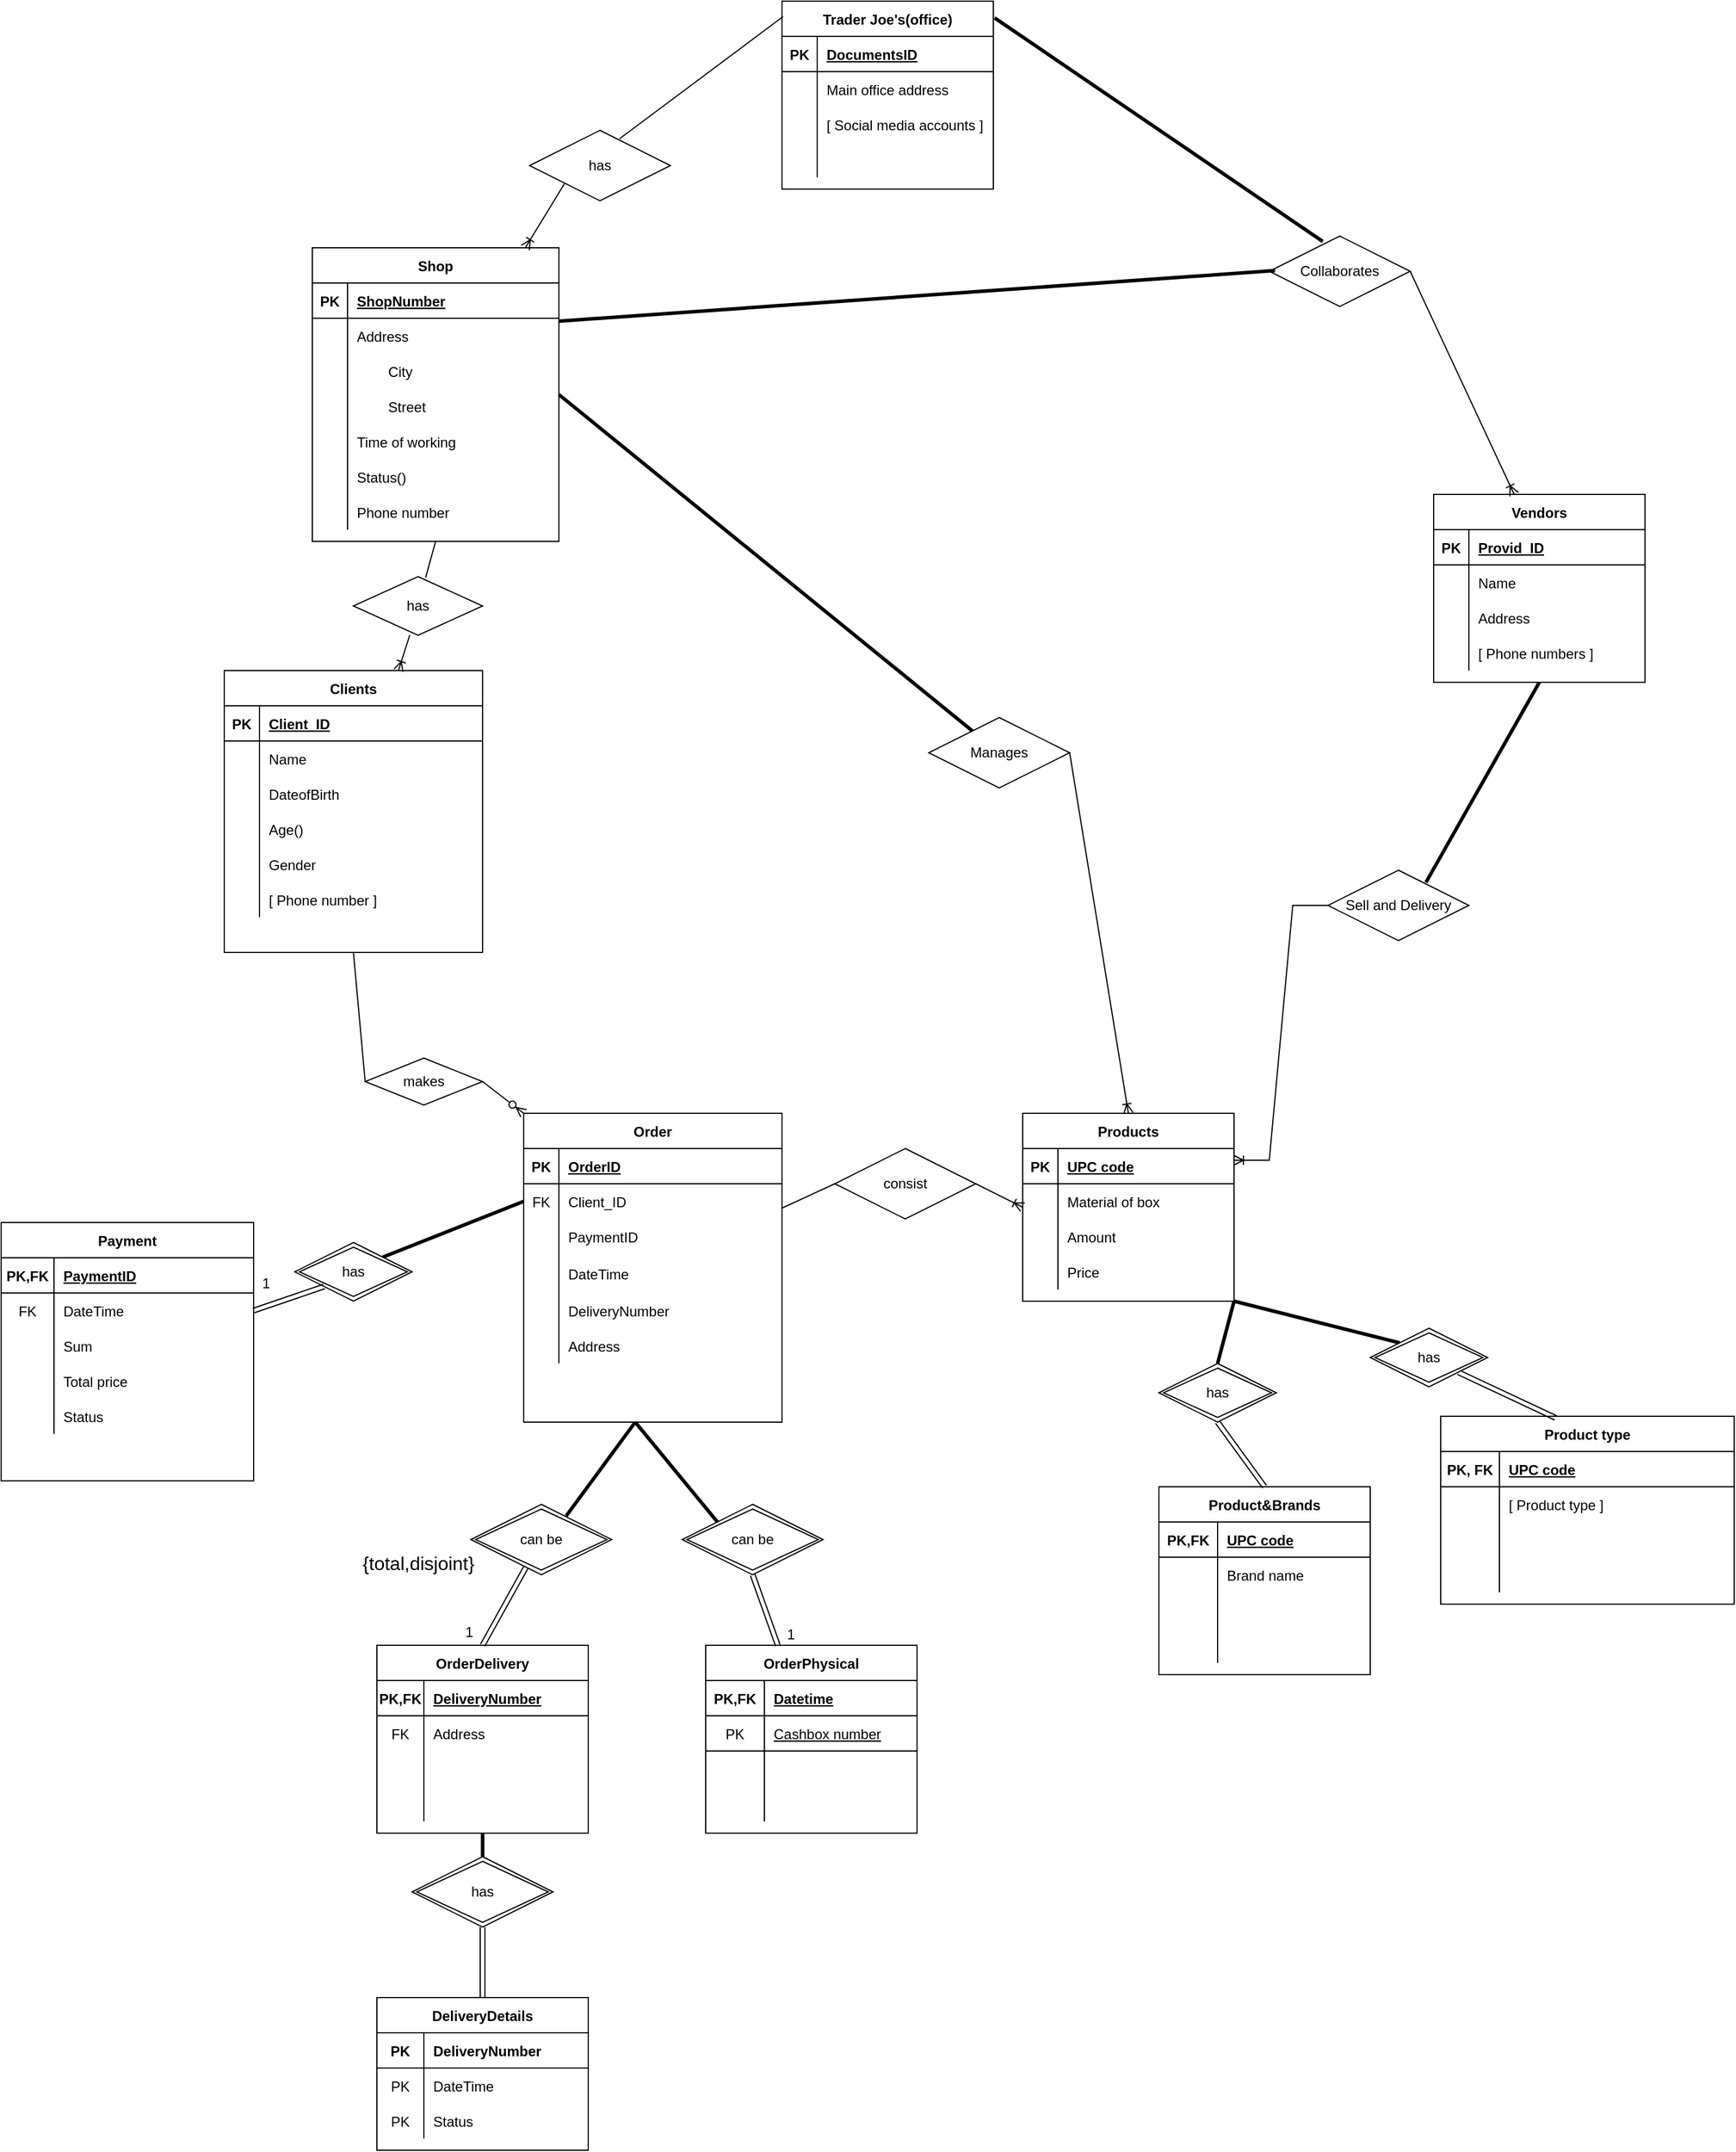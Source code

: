 <mxfile version="15.5.2" type="device"><diagram name="Page-1" id="c4acf3e9-155e-7222-9cf6-157b1a14988f"><mxGraphModel dx="2435" dy="3031" grid="1" gridSize="10" guides="1" tooltips="1" connect="1" arrows="1" fold="1" page="1" pageScale="1" pageWidth="850" pageHeight="1100" background="none" math="0" shadow="0"><root><mxCell id="0"/><mxCell id="1" parent="0"/><mxCell id="NIx3MjYoJdZFYuRE0TQr-1" value="Products" style="shape=table;startSize=30;container=1;collapsible=1;childLayout=tableLayout;fixedRows=1;rowLines=0;fontStyle=1;align=center;resizeLast=1;" parent="1" vertex="1"><mxGeometry x="740" y="-193" width="180" height="160" as="geometry"><mxRectangle x="740" y="-193" width="90" height="30" as="alternateBounds"/></mxGeometry></mxCell><mxCell id="NIx3MjYoJdZFYuRE0TQr-2" value="" style="shape=partialRectangle;collapsible=0;dropTarget=0;pointerEvents=0;fillColor=none;top=0;left=0;bottom=1;right=0;points=[[0,0.5],[1,0.5]];portConstraint=eastwest;" parent="NIx3MjYoJdZFYuRE0TQr-1" vertex="1"><mxGeometry y="30" width="180" height="30" as="geometry"/></mxCell><mxCell id="NIx3MjYoJdZFYuRE0TQr-3" value="PK" style="shape=partialRectangle;connectable=0;fillColor=none;top=0;left=0;bottom=0;right=0;fontStyle=1;overflow=hidden;" parent="NIx3MjYoJdZFYuRE0TQr-2" vertex="1"><mxGeometry width="30" height="30" as="geometry"><mxRectangle width="30" height="30" as="alternateBounds"/></mxGeometry></mxCell><mxCell id="NIx3MjYoJdZFYuRE0TQr-4" value="UPC code" style="shape=partialRectangle;connectable=0;fillColor=none;top=0;left=0;bottom=0;right=0;align=left;spacingLeft=6;fontStyle=5;overflow=hidden;" parent="NIx3MjYoJdZFYuRE0TQr-2" vertex="1"><mxGeometry x="30" width="150" height="30" as="geometry"><mxRectangle width="150" height="30" as="alternateBounds"/></mxGeometry></mxCell><mxCell id="NIx3MjYoJdZFYuRE0TQr-5" value="" style="shape=partialRectangle;collapsible=0;dropTarget=0;pointerEvents=0;fillColor=none;top=0;left=0;bottom=0;right=0;points=[[0,0.5],[1,0.5]];portConstraint=eastwest;" parent="NIx3MjYoJdZFYuRE0TQr-1" vertex="1"><mxGeometry y="60" width="180" height="30" as="geometry"/></mxCell><mxCell id="NIx3MjYoJdZFYuRE0TQr-6" value="" style="shape=partialRectangle;connectable=0;fillColor=none;top=0;left=0;bottom=0;right=0;editable=1;overflow=hidden;" parent="NIx3MjYoJdZFYuRE0TQr-5" vertex="1"><mxGeometry width="30" height="30" as="geometry"><mxRectangle width="30" height="30" as="alternateBounds"/></mxGeometry></mxCell><mxCell id="NIx3MjYoJdZFYuRE0TQr-7" value="Material of box" style="shape=partialRectangle;connectable=0;fillColor=none;top=0;left=0;bottom=0;right=0;align=left;spacingLeft=6;overflow=hidden;" parent="NIx3MjYoJdZFYuRE0TQr-5" vertex="1"><mxGeometry x="30" width="150" height="30" as="geometry"><mxRectangle width="150" height="30" as="alternateBounds"/></mxGeometry></mxCell><mxCell id="NIx3MjYoJdZFYuRE0TQr-8" value="" style="shape=partialRectangle;collapsible=0;dropTarget=0;pointerEvents=0;fillColor=none;top=0;left=0;bottom=0;right=0;points=[[0,0.5],[1,0.5]];portConstraint=eastwest;" parent="NIx3MjYoJdZFYuRE0TQr-1" vertex="1"><mxGeometry y="90" width="180" height="30" as="geometry"/></mxCell><mxCell id="NIx3MjYoJdZFYuRE0TQr-9" value="" style="shape=partialRectangle;connectable=0;fillColor=none;top=0;left=0;bottom=0;right=0;editable=1;overflow=hidden;" parent="NIx3MjYoJdZFYuRE0TQr-8" vertex="1"><mxGeometry width="30" height="30" as="geometry"><mxRectangle width="30" height="30" as="alternateBounds"/></mxGeometry></mxCell><mxCell id="NIx3MjYoJdZFYuRE0TQr-10" value="Amount" style="shape=partialRectangle;connectable=0;fillColor=none;top=0;left=0;bottom=0;right=0;align=left;spacingLeft=6;overflow=hidden;" parent="NIx3MjYoJdZFYuRE0TQr-8" vertex="1"><mxGeometry x="30" width="150" height="30" as="geometry"><mxRectangle width="150" height="30" as="alternateBounds"/></mxGeometry></mxCell><mxCell id="NIx3MjYoJdZFYuRE0TQr-11" value="" style="shape=partialRectangle;collapsible=0;dropTarget=0;pointerEvents=0;fillColor=none;top=0;left=0;bottom=0;right=0;points=[[0,0.5],[1,0.5]];portConstraint=eastwest;" parent="NIx3MjYoJdZFYuRE0TQr-1" vertex="1"><mxGeometry y="120" width="180" height="30" as="geometry"/></mxCell><mxCell id="NIx3MjYoJdZFYuRE0TQr-12" value="" style="shape=partialRectangle;connectable=0;fillColor=none;top=0;left=0;bottom=0;right=0;editable=1;overflow=hidden;" parent="NIx3MjYoJdZFYuRE0TQr-11" vertex="1"><mxGeometry width="30" height="30" as="geometry"><mxRectangle width="30" height="30" as="alternateBounds"/></mxGeometry></mxCell><mxCell id="NIx3MjYoJdZFYuRE0TQr-13" value="Price" style="shape=partialRectangle;connectable=0;fillColor=none;top=0;left=0;bottom=0;right=0;align=left;spacingLeft=6;overflow=hidden;" parent="NIx3MjYoJdZFYuRE0TQr-11" vertex="1"><mxGeometry x="30" width="150" height="30" as="geometry"><mxRectangle width="150" height="30" as="alternateBounds"/></mxGeometry></mxCell><mxCell id="hftgsjcJPGMWLws8Vmtl-1" value="Clients" style="shape=table;startSize=30;container=1;collapsible=1;childLayout=tableLayout;fixedRows=1;rowLines=0;fontStyle=1;align=center;resizeLast=1;" parent="1" vertex="1"><mxGeometry x="60" y="-570" width="220" height="240" as="geometry"><mxRectangle x="220" y="-515" width="70" height="30" as="alternateBounds"/></mxGeometry></mxCell><mxCell id="hftgsjcJPGMWLws8Vmtl-2" value="" style="shape=partialRectangle;collapsible=0;dropTarget=0;pointerEvents=0;fillColor=none;top=0;left=0;bottom=1;right=0;points=[[0,0.5],[1,0.5]];portConstraint=eastwest;" parent="hftgsjcJPGMWLws8Vmtl-1" vertex="1"><mxGeometry y="30" width="220" height="30" as="geometry"/></mxCell><mxCell id="hftgsjcJPGMWLws8Vmtl-3" value="PK" style="shape=partialRectangle;connectable=0;fillColor=none;top=0;left=0;bottom=0;right=0;fontStyle=1;overflow=hidden;" parent="hftgsjcJPGMWLws8Vmtl-2" vertex="1"><mxGeometry width="30" height="30" as="geometry"><mxRectangle width="30" height="30" as="alternateBounds"/></mxGeometry></mxCell><mxCell id="hftgsjcJPGMWLws8Vmtl-4" value="Client_ID" style="shape=partialRectangle;connectable=0;fillColor=none;top=0;left=0;bottom=0;right=0;align=left;spacingLeft=6;fontStyle=5;overflow=hidden;" parent="hftgsjcJPGMWLws8Vmtl-2" vertex="1"><mxGeometry x="30" width="190" height="30" as="geometry"><mxRectangle width="190" height="30" as="alternateBounds"/></mxGeometry></mxCell><mxCell id="hftgsjcJPGMWLws8Vmtl-5" value="" style="shape=partialRectangle;collapsible=0;dropTarget=0;pointerEvents=0;fillColor=none;top=0;left=0;bottom=0;right=0;points=[[0,0.5],[1,0.5]];portConstraint=eastwest;" parent="hftgsjcJPGMWLws8Vmtl-1" vertex="1"><mxGeometry y="60" width="220" height="30" as="geometry"/></mxCell><mxCell id="hftgsjcJPGMWLws8Vmtl-6" value="" style="shape=partialRectangle;connectable=0;fillColor=none;top=0;left=0;bottom=0;right=0;editable=1;overflow=hidden;" parent="hftgsjcJPGMWLws8Vmtl-5" vertex="1"><mxGeometry width="30" height="30" as="geometry"><mxRectangle width="30" height="30" as="alternateBounds"/></mxGeometry></mxCell><mxCell id="hftgsjcJPGMWLws8Vmtl-7" value="Name" style="shape=partialRectangle;connectable=0;fillColor=none;top=0;left=0;bottom=0;right=0;align=left;spacingLeft=6;overflow=hidden;" parent="hftgsjcJPGMWLws8Vmtl-5" vertex="1"><mxGeometry x="30" width="190" height="30" as="geometry"><mxRectangle width="190" height="30" as="alternateBounds"/></mxGeometry></mxCell><mxCell id="hftgsjcJPGMWLws8Vmtl-8" value="" style="shape=partialRectangle;collapsible=0;dropTarget=0;pointerEvents=0;fillColor=none;top=0;left=0;bottom=0;right=0;points=[[0,0.5],[1,0.5]];portConstraint=eastwest;" parent="hftgsjcJPGMWLws8Vmtl-1" vertex="1"><mxGeometry y="90" width="220" height="30" as="geometry"/></mxCell><mxCell id="hftgsjcJPGMWLws8Vmtl-9" value="" style="shape=partialRectangle;connectable=0;fillColor=none;top=0;left=0;bottom=0;right=0;editable=1;overflow=hidden;" parent="hftgsjcJPGMWLws8Vmtl-8" vertex="1"><mxGeometry width="30" height="30" as="geometry"><mxRectangle width="30" height="30" as="alternateBounds"/></mxGeometry></mxCell><mxCell id="hftgsjcJPGMWLws8Vmtl-10" value="DateofBirth" style="shape=partialRectangle;connectable=0;fillColor=none;top=0;left=0;bottom=0;right=0;align=left;spacingLeft=6;overflow=hidden;" parent="hftgsjcJPGMWLws8Vmtl-8" vertex="1"><mxGeometry x="30" width="190" height="30" as="geometry"><mxRectangle width="190" height="30" as="alternateBounds"/></mxGeometry></mxCell><mxCell id="hftgsjcJPGMWLws8Vmtl-14" value="" style="shape=partialRectangle;collapsible=0;dropTarget=0;pointerEvents=0;fillColor=none;top=0;left=0;bottom=0;right=0;points=[[0,0.5],[1,0.5]];portConstraint=eastwest;" parent="hftgsjcJPGMWLws8Vmtl-1" vertex="1"><mxGeometry y="120" width="220" height="30" as="geometry"/></mxCell><mxCell id="hftgsjcJPGMWLws8Vmtl-15" value="" style="shape=partialRectangle;connectable=0;fillColor=none;top=0;left=0;bottom=0;right=0;editable=1;overflow=hidden;" parent="hftgsjcJPGMWLws8Vmtl-14" vertex="1"><mxGeometry width="30" height="30" as="geometry"><mxRectangle width="30" height="30" as="alternateBounds"/></mxGeometry></mxCell><mxCell id="hftgsjcJPGMWLws8Vmtl-16" value="Age()" style="shape=partialRectangle;connectable=0;fillColor=none;top=0;left=0;bottom=0;right=0;align=left;spacingLeft=6;overflow=hidden;" parent="hftgsjcJPGMWLws8Vmtl-14" vertex="1"><mxGeometry x="30" width="190" height="30" as="geometry"><mxRectangle width="190" height="30" as="alternateBounds"/></mxGeometry></mxCell><mxCell id="hftgsjcJPGMWLws8Vmtl-11" value="" style="shape=partialRectangle;collapsible=0;dropTarget=0;pointerEvents=0;fillColor=none;top=0;left=0;bottom=0;right=0;points=[[0,0.5],[1,0.5]];portConstraint=eastwest;" parent="hftgsjcJPGMWLws8Vmtl-1" vertex="1"><mxGeometry y="150" width="220" height="30" as="geometry"/></mxCell><mxCell id="hftgsjcJPGMWLws8Vmtl-12" value="" style="shape=partialRectangle;connectable=0;fillColor=none;top=0;left=0;bottom=0;right=0;editable=1;overflow=hidden;" parent="hftgsjcJPGMWLws8Vmtl-11" vertex="1"><mxGeometry width="30" height="30" as="geometry"><mxRectangle width="30" height="30" as="alternateBounds"/></mxGeometry></mxCell><mxCell id="hftgsjcJPGMWLws8Vmtl-13" value="Gender" style="shape=partialRectangle;connectable=0;fillColor=none;top=0;left=0;bottom=0;right=0;align=left;spacingLeft=6;overflow=hidden;" parent="hftgsjcJPGMWLws8Vmtl-11" vertex="1"><mxGeometry x="30" width="190" height="30" as="geometry"><mxRectangle width="190" height="30" as="alternateBounds"/></mxGeometry></mxCell><mxCell id="hftgsjcJPGMWLws8Vmtl-18" value="" style="shape=partialRectangle;collapsible=0;dropTarget=0;pointerEvents=0;fillColor=none;top=0;left=0;bottom=0;right=0;points=[[0,0.5],[1,0.5]];portConstraint=eastwest;" parent="hftgsjcJPGMWLws8Vmtl-1" vertex="1"><mxGeometry y="180" width="220" height="30" as="geometry"/></mxCell><mxCell id="hftgsjcJPGMWLws8Vmtl-19" value="" style="shape=partialRectangle;connectable=0;fillColor=none;top=0;left=0;bottom=0;right=0;editable=1;overflow=hidden;" parent="hftgsjcJPGMWLws8Vmtl-18" vertex="1"><mxGeometry width="30" height="30" as="geometry"><mxRectangle width="30" height="30" as="alternateBounds"/></mxGeometry></mxCell><mxCell id="hftgsjcJPGMWLws8Vmtl-20" value="[ Phone number ]" style="shape=partialRectangle;connectable=0;fillColor=none;top=0;left=0;bottom=0;right=0;align=left;spacingLeft=6;overflow=hidden;" parent="hftgsjcJPGMWLws8Vmtl-18" vertex="1"><mxGeometry x="30" width="190" height="30" as="geometry"><mxRectangle width="190" height="30" as="alternateBounds"/></mxGeometry></mxCell><mxCell id="hftgsjcJPGMWLws8Vmtl-25" value="Product type" style="shape=table;startSize=30;container=1;collapsible=1;childLayout=tableLayout;fixedRows=1;rowLines=0;fontStyle=1;align=center;resizeLast=1;" parent="1" vertex="1"><mxGeometry x="1096" y="65" width="250" height="160" as="geometry"><mxRectangle x="1096" y="65" width="110" height="30" as="alternateBounds"/></mxGeometry></mxCell><mxCell id="hftgsjcJPGMWLws8Vmtl-26" value="" style="shape=partialRectangle;collapsible=0;dropTarget=0;pointerEvents=0;fillColor=none;top=0;left=0;bottom=1;right=0;points=[[0,0.5],[1,0.5]];portConstraint=eastwest;" parent="hftgsjcJPGMWLws8Vmtl-25" vertex="1"><mxGeometry y="30" width="250" height="30" as="geometry"/></mxCell><mxCell id="hftgsjcJPGMWLws8Vmtl-27" value="PK, FK" style="shape=partialRectangle;connectable=0;fillColor=none;top=0;left=0;bottom=0;right=0;fontStyle=1;overflow=hidden;" parent="hftgsjcJPGMWLws8Vmtl-26" vertex="1"><mxGeometry width="50" height="30" as="geometry"><mxRectangle width="50" height="30" as="alternateBounds"/></mxGeometry></mxCell><mxCell id="hftgsjcJPGMWLws8Vmtl-28" value="UPC code" style="shape=partialRectangle;connectable=0;fillColor=none;top=0;left=0;bottom=0;right=0;align=left;spacingLeft=6;fontStyle=5;overflow=hidden;" parent="hftgsjcJPGMWLws8Vmtl-26" vertex="1"><mxGeometry x="50" width="200" height="30" as="geometry"><mxRectangle width="200" height="30" as="alternateBounds"/></mxGeometry></mxCell><mxCell id="hftgsjcJPGMWLws8Vmtl-29" value="" style="shape=partialRectangle;collapsible=0;dropTarget=0;pointerEvents=0;fillColor=none;top=0;left=0;bottom=0;right=0;points=[[0,0.5],[1,0.5]];portConstraint=eastwest;" parent="hftgsjcJPGMWLws8Vmtl-25" vertex="1"><mxGeometry y="60" width="250" height="30" as="geometry"/></mxCell><mxCell id="hftgsjcJPGMWLws8Vmtl-30" value="" style="shape=partialRectangle;connectable=0;fillColor=none;top=0;left=0;bottom=0;right=0;editable=1;overflow=hidden;" parent="hftgsjcJPGMWLws8Vmtl-29" vertex="1"><mxGeometry width="50" height="30" as="geometry"><mxRectangle width="50" height="30" as="alternateBounds"/></mxGeometry></mxCell><mxCell id="hftgsjcJPGMWLws8Vmtl-31" value="[ Product type ]" style="shape=partialRectangle;connectable=0;fillColor=none;top=0;left=0;bottom=0;right=0;align=left;spacingLeft=6;overflow=hidden;" parent="hftgsjcJPGMWLws8Vmtl-29" vertex="1"><mxGeometry x="50" width="200" height="30" as="geometry"><mxRectangle width="200" height="30" as="alternateBounds"/></mxGeometry></mxCell><mxCell id="hftgsjcJPGMWLws8Vmtl-32" value="" style="shape=partialRectangle;collapsible=0;dropTarget=0;pointerEvents=0;fillColor=none;top=0;left=0;bottom=0;right=0;points=[[0,0.5],[1,0.5]];portConstraint=eastwest;" parent="hftgsjcJPGMWLws8Vmtl-25" vertex="1"><mxGeometry y="90" width="250" height="30" as="geometry"/></mxCell><mxCell id="hftgsjcJPGMWLws8Vmtl-33" value="" style="shape=partialRectangle;connectable=0;fillColor=none;top=0;left=0;bottom=0;right=0;editable=1;overflow=hidden;" parent="hftgsjcJPGMWLws8Vmtl-32" vertex="1"><mxGeometry width="50" height="30" as="geometry"><mxRectangle width="50" height="30" as="alternateBounds"/></mxGeometry></mxCell><mxCell id="hftgsjcJPGMWLws8Vmtl-34" value="" style="shape=partialRectangle;connectable=0;fillColor=none;top=0;left=0;bottom=0;right=0;align=left;spacingLeft=6;overflow=hidden;" parent="hftgsjcJPGMWLws8Vmtl-32" vertex="1"><mxGeometry x="50" width="200" height="30" as="geometry"><mxRectangle width="200" height="30" as="alternateBounds"/></mxGeometry></mxCell><mxCell id="hftgsjcJPGMWLws8Vmtl-35" value="" style="shape=partialRectangle;collapsible=0;dropTarget=0;pointerEvents=0;fillColor=none;top=0;left=0;bottom=0;right=0;points=[[0,0.5],[1,0.5]];portConstraint=eastwest;" parent="hftgsjcJPGMWLws8Vmtl-25" vertex="1"><mxGeometry y="120" width="250" height="30" as="geometry"/></mxCell><mxCell id="hftgsjcJPGMWLws8Vmtl-36" value="" style="shape=partialRectangle;connectable=0;fillColor=none;top=0;left=0;bottom=0;right=0;editable=1;overflow=hidden;" parent="hftgsjcJPGMWLws8Vmtl-35" vertex="1"><mxGeometry width="50" height="30" as="geometry"><mxRectangle width="50" height="30" as="alternateBounds"/></mxGeometry></mxCell><mxCell id="hftgsjcJPGMWLws8Vmtl-37" value="" style="shape=partialRectangle;connectable=0;fillColor=none;top=0;left=0;bottom=0;right=0;align=left;spacingLeft=6;overflow=hidden;" parent="hftgsjcJPGMWLws8Vmtl-35" vertex="1"><mxGeometry x="50" width="200" height="30" as="geometry"><mxRectangle width="200" height="30" as="alternateBounds"/></mxGeometry></mxCell><mxCell id="hftgsjcJPGMWLws8Vmtl-38" value="Product&amp;Brands" style="shape=table;startSize=30;container=1;collapsible=1;childLayout=tableLayout;fixedRows=1;rowLines=0;fontStyle=1;align=center;resizeLast=1;" parent="1" vertex="1"><mxGeometry x="856" y="125" width="180" height="160" as="geometry"><mxRectangle x="856" y="125" width="130" height="30" as="alternateBounds"/></mxGeometry></mxCell><mxCell id="hftgsjcJPGMWLws8Vmtl-39" value="" style="shape=partialRectangle;collapsible=0;dropTarget=0;pointerEvents=0;fillColor=none;top=0;left=0;bottom=1;right=0;points=[[0,0.5],[1,0.5]];portConstraint=eastwest;" parent="hftgsjcJPGMWLws8Vmtl-38" vertex="1"><mxGeometry y="30" width="180" height="30" as="geometry"/></mxCell><mxCell id="hftgsjcJPGMWLws8Vmtl-40" value="PK,FK" style="shape=partialRectangle;connectable=0;fillColor=none;top=0;left=0;bottom=0;right=0;fontStyle=1;overflow=hidden;" parent="hftgsjcJPGMWLws8Vmtl-39" vertex="1"><mxGeometry width="50" height="30" as="geometry"><mxRectangle width="50" height="30" as="alternateBounds"/></mxGeometry></mxCell><mxCell id="hftgsjcJPGMWLws8Vmtl-41" value="UPC code" style="shape=partialRectangle;connectable=0;fillColor=none;top=0;left=0;bottom=0;right=0;align=left;spacingLeft=6;fontStyle=5;overflow=hidden;" parent="hftgsjcJPGMWLws8Vmtl-39" vertex="1"><mxGeometry x="50" width="130" height="30" as="geometry"><mxRectangle width="130" height="30" as="alternateBounds"/></mxGeometry></mxCell><mxCell id="hftgsjcJPGMWLws8Vmtl-42" value="" style="shape=partialRectangle;collapsible=0;dropTarget=0;pointerEvents=0;fillColor=none;top=0;left=0;bottom=0;right=0;points=[[0,0.5],[1,0.5]];portConstraint=eastwest;" parent="hftgsjcJPGMWLws8Vmtl-38" vertex="1"><mxGeometry y="60" width="180" height="30" as="geometry"/></mxCell><mxCell id="hftgsjcJPGMWLws8Vmtl-43" value="" style="shape=partialRectangle;connectable=0;fillColor=none;top=0;left=0;bottom=0;right=0;editable=1;overflow=hidden;" parent="hftgsjcJPGMWLws8Vmtl-42" vertex="1"><mxGeometry width="50" height="30" as="geometry"><mxRectangle width="50" height="30" as="alternateBounds"/></mxGeometry></mxCell><mxCell id="hftgsjcJPGMWLws8Vmtl-44" value="Brand name" style="shape=partialRectangle;connectable=0;fillColor=none;top=0;left=0;bottom=0;right=0;align=left;spacingLeft=6;overflow=hidden;" parent="hftgsjcJPGMWLws8Vmtl-42" vertex="1"><mxGeometry x="50" width="130" height="30" as="geometry"><mxRectangle width="130" height="30" as="alternateBounds"/></mxGeometry></mxCell><mxCell id="hftgsjcJPGMWLws8Vmtl-45" value="" style="shape=partialRectangle;collapsible=0;dropTarget=0;pointerEvents=0;fillColor=none;top=0;left=0;bottom=0;right=0;points=[[0,0.5],[1,0.5]];portConstraint=eastwest;" parent="hftgsjcJPGMWLws8Vmtl-38" vertex="1"><mxGeometry y="90" width="180" height="30" as="geometry"/></mxCell><mxCell id="hftgsjcJPGMWLws8Vmtl-46" value="" style="shape=partialRectangle;connectable=0;fillColor=none;top=0;left=0;bottom=0;right=0;editable=1;overflow=hidden;" parent="hftgsjcJPGMWLws8Vmtl-45" vertex="1"><mxGeometry width="50" height="30" as="geometry"><mxRectangle width="50" height="30" as="alternateBounds"/></mxGeometry></mxCell><mxCell id="hftgsjcJPGMWLws8Vmtl-47" value="" style="shape=partialRectangle;connectable=0;fillColor=none;top=0;left=0;bottom=0;right=0;align=left;spacingLeft=6;overflow=hidden;" parent="hftgsjcJPGMWLws8Vmtl-45" vertex="1"><mxGeometry x="50" width="130" height="30" as="geometry"><mxRectangle width="130" height="30" as="alternateBounds"/></mxGeometry></mxCell><mxCell id="hftgsjcJPGMWLws8Vmtl-48" value="" style="shape=partialRectangle;collapsible=0;dropTarget=0;pointerEvents=0;fillColor=none;top=0;left=0;bottom=0;right=0;points=[[0,0.5],[1,0.5]];portConstraint=eastwest;" parent="hftgsjcJPGMWLws8Vmtl-38" vertex="1"><mxGeometry y="120" width="180" height="30" as="geometry"/></mxCell><mxCell id="hftgsjcJPGMWLws8Vmtl-49" value="" style="shape=partialRectangle;connectable=0;fillColor=none;top=0;left=0;bottom=0;right=0;editable=1;overflow=hidden;" parent="hftgsjcJPGMWLws8Vmtl-48" vertex="1"><mxGeometry width="50" height="30" as="geometry"><mxRectangle width="50" height="30" as="alternateBounds"/></mxGeometry></mxCell><mxCell id="hftgsjcJPGMWLws8Vmtl-50" value="" style="shape=partialRectangle;connectable=0;fillColor=none;top=0;left=0;bottom=0;right=0;align=left;spacingLeft=6;overflow=hidden;" parent="hftgsjcJPGMWLws8Vmtl-48" vertex="1"><mxGeometry x="50" width="130" height="30" as="geometry"><mxRectangle width="130" height="30" as="alternateBounds"/></mxGeometry></mxCell><mxCell id="hftgsjcJPGMWLws8Vmtl-51" value="Order" style="shape=table;startSize=30;container=1;collapsible=1;childLayout=tableLayout;fixedRows=1;rowLines=0;fontStyle=1;align=center;resizeLast=1;" parent="1" vertex="1"><mxGeometry x="315" y="-193" width="220" height="263" as="geometry"><mxRectangle x="440" y="-173" width="70" height="30" as="alternateBounds"/></mxGeometry></mxCell><mxCell id="hftgsjcJPGMWLws8Vmtl-52" value="" style="shape=partialRectangle;collapsible=0;dropTarget=0;pointerEvents=0;fillColor=none;top=0;left=0;bottom=1;right=0;points=[[0,0.5],[1,0.5]];portConstraint=eastwest;" parent="hftgsjcJPGMWLws8Vmtl-51" vertex="1"><mxGeometry y="30" width="220" height="30" as="geometry"/></mxCell><mxCell id="hftgsjcJPGMWLws8Vmtl-53" value="PK" style="shape=partialRectangle;connectable=0;fillColor=none;top=0;left=0;bottom=0;right=0;fontStyle=1;overflow=hidden;" parent="hftgsjcJPGMWLws8Vmtl-52" vertex="1"><mxGeometry width="30" height="30" as="geometry"><mxRectangle width="30" height="30" as="alternateBounds"/></mxGeometry></mxCell><mxCell id="hftgsjcJPGMWLws8Vmtl-54" value="OrderID" style="shape=partialRectangle;connectable=0;fillColor=none;top=0;left=0;bottom=0;right=0;align=left;spacingLeft=6;fontStyle=5;overflow=hidden;" parent="hftgsjcJPGMWLws8Vmtl-52" vertex="1"><mxGeometry x="30" width="190" height="30" as="geometry"><mxRectangle width="190" height="30" as="alternateBounds"/></mxGeometry></mxCell><mxCell id="hftgsjcJPGMWLws8Vmtl-65" value="" style="shape=partialRectangle;collapsible=0;dropTarget=0;pointerEvents=0;fillColor=none;top=0;left=0;bottom=0;right=0;points=[[0,0.5],[1,0.5]];portConstraint=eastwest;" parent="hftgsjcJPGMWLws8Vmtl-51" vertex="1"><mxGeometry y="60" width="220" height="30" as="geometry"/></mxCell><mxCell id="hftgsjcJPGMWLws8Vmtl-66" value="FK" style="shape=partialRectangle;connectable=0;fillColor=none;top=0;left=0;bottom=0;right=0;editable=1;overflow=hidden;" parent="hftgsjcJPGMWLws8Vmtl-65" vertex="1"><mxGeometry width="30" height="30" as="geometry"><mxRectangle width="30" height="30" as="alternateBounds"/></mxGeometry></mxCell><mxCell id="hftgsjcJPGMWLws8Vmtl-67" value="Client_ID" style="shape=partialRectangle;connectable=0;fillColor=none;top=0;left=0;bottom=0;right=0;align=left;spacingLeft=6;overflow=hidden;" parent="hftgsjcJPGMWLws8Vmtl-65" vertex="1"><mxGeometry x="30" width="190" height="30" as="geometry"><mxRectangle width="190" height="30" as="alternateBounds"/></mxGeometry></mxCell><mxCell id="hftgsjcJPGMWLws8Vmtl-61" value="" style="shape=partialRectangle;collapsible=0;dropTarget=0;pointerEvents=0;fillColor=none;top=0;left=0;bottom=0;right=0;points=[[0,0.5],[1,0.5]];portConstraint=eastwest;" parent="hftgsjcJPGMWLws8Vmtl-51" vertex="1"><mxGeometry y="90" width="220" height="30" as="geometry"/></mxCell><mxCell id="hftgsjcJPGMWLws8Vmtl-62" value="" style="shape=partialRectangle;connectable=0;fillColor=none;top=0;left=0;bottom=0;right=0;editable=1;overflow=hidden;fontStyle=1" parent="hftgsjcJPGMWLws8Vmtl-61" vertex="1"><mxGeometry width="30" height="30" as="geometry"><mxRectangle width="30" height="30" as="alternateBounds"/></mxGeometry></mxCell><mxCell id="hftgsjcJPGMWLws8Vmtl-63" value="PaymentID" style="shape=partialRectangle;connectable=0;fillColor=none;top=0;left=0;bottom=0;right=0;align=left;spacingLeft=6;overflow=hidden;fontStyle=0" parent="hftgsjcJPGMWLws8Vmtl-61" vertex="1"><mxGeometry x="30" width="190" height="30" as="geometry"><mxRectangle width="190" height="30" as="alternateBounds"/></mxGeometry></mxCell><mxCell id="hftgsjcJPGMWLws8Vmtl-58" value="" style="shape=partialRectangle;collapsible=0;dropTarget=0;pointerEvents=0;fillColor=none;top=0;left=0;bottom=0;right=0;points=[[0,0.5],[1,0.5]];portConstraint=eastwest;" parent="hftgsjcJPGMWLws8Vmtl-51" vertex="1"><mxGeometry y="120" width="220" height="33" as="geometry"/></mxCell><mxCell id="hftgsjcJPGMWLws8Vmtl-59" value="" style="shape=partialRectangle;connectable=0;fillColor=none;top=0;left=0;bottom=0;right=0;editable=1;overflow=hidden;" parent="hftgsjcJPGMWLws8Vmtl-58" vertex="1"><mxGeometry width="30" height="33" as="geometry"><mxRectangle width="30" height="33" as="alternateBounds"/></mxGeometry></mxCell><mxCell id="hftgsjcJPGMWLws8Vmtl-60" value="DateTime" style="shape=partialRectangle;connectable=0;fillColor=none;top=0;left=0;bottom=0;right=0;align=left;spacingLeft=6;overflow=hidden;" parent="hftgsjcJPGMWLws8Vmtl-58" vertex="1"><mxGeometry x="30" width="190" height="33" as="geometry"><mxRectangle width="190" height="33" as="alternateBounds"/></mxGeometry></mxCell><mxCell id="hftgsjcJPGMWLws8Vmtl-55" value="" style="shape=partialRectangle;collapsible=0;dropTarget=0;pointerEvents=0;fillColor=none;top=0;left=0;bottom=0;right=0;points=[[0,0.5],[1,0.5]];portConstraint=eastwest;" parent="hftgsjcJPGMWLws8Vmtl-51" vertex="1"><mxGeometry y="153" width="220" height="30" as="geometry"/></mxCell><mxCell id="hftgsjcJPGMWLws8Vmtl-56" value="" style="shape=partialRectangle;connectable=0;fillColor=none;top=0;left=0;bottom=0;right=0;editable=1;overflow=hidden;" parent="hftgsjcJPGMWLws8Vmtl-55" vertex="1"><mxGeometry width="30" height="30" as="geometry"><mxRectangle width="30" height="30" as="alternateBounds"/></mxGeometry></mxCell><mxCell id="hftgsjcJPGMWLws8Vmtl-57" value="DeliveryNumber" style="shape=partialRectangle;connectable=0;fillColor=none;top=0;left=0;bottom=0;right=0;align=left;spacingLeft=6;overflow=hidden;" parent="hftgsjcJPGMWLws8Vmtl-55" vertex="1"><mxGeometry x="30" width="190" height="30" as="geometry"><mxRectangle width="190" height="30" as="alternateBounds"/></mxGeometry></mxCell><mxCell id="hftgsjcJPGMWLws8Vmtl-81" value="" style="shape=partialRectangle;collapsible=0;dropTarget=0;pointerEvents=0;fillColor=none;top=0;left=0;bottom=0;right=0;points=[[0,0.5],[1,0.5]];portConstraint=eastwest;" parent="hftgsjcJPGMWLws8Vmtl-51" vertex="1"><mxGeometry y="183" width="220" height="30" as="geometry"/></mxCell><mxCell id="hftgsjcJPGMWLws8Vmtl-82" value="" style="shape=partialRectangle;connectable=0;fillColor=none;top=0;left=0;bottom=0;right=0;editable=1;overflow=hidden;" parent="hftgsjcJPGMWLws8Vmtl-81" vertex="1"><mxGeometry width="30" height="30" as="geometry"><mxRectangle width="30" height="30" as="alternateBounds"/></mxGeometry></mxCell><mxCell id="hftgsjcJPGMWLws8Vmtl-83" value="Address" style="shape=partialRectangle;connectable=0;fillColor=none;top=0;left=0;bottom=0;right=0;align=left;spacingLeft=6;overflow=hidden;" parent="hftgsjcJPGMWLws8Vmtl-81" vertex="1"><mxGeometry x="30" width="190" height="30" as="geometry"><mxRectangle width="190" height="30" as="alternateBounds"/></mxGeometry></mxCell><mxCell id="hftgsjcJPGMWLws8Vmtl-84" value="Shop" style="shape=table;startSize=30;container=1;collapsible=1;childLayout=tableLayout;fixedRows=1;rowLines=0;fontStyle=1;align=center;resizeLast=1;" parent="1" vertex="1"><mxGeometry x="135" y="-930" width="210" height="250" as="geometry"><mxRectangle x="280" y="-775" width="60" height="30" as="alternateBounds"/></mxGeometry></mxCell><mxCell id="hftgsjcJPGMWLws8Vmtl-85" value="" style="shape=partialRectangle;collapsible=0;dropTarget=0;pointerEvents=0;fillColor=none;top=0;left=0;bottom=1;right=0;points=[[0,0.5],[1,0.5]];portConstraint=eastwest;" parent="hftgsjcJPGMWLws8Vmtl-84" vertex="1"><mxGeometry y="30" width="210" height="30" as="geometry"/></mxCell><mxCell id="hftgsjcJPGMWLws8Vmtl-86" value="PK" style="shape=partialRectangle;connectable=0;fillColor=none;top=0;left=0;bottom=0;right=0;fontStyle=1;overflow=hidden;" parent="hftgsjcJPGMWLws8Vmtl-85" vertex="1"><mxGeometry width="30" height="30" as="geometry"><mxRectangle width="30" height="30" as="alternateBounds"/></mxGeometry></mxCell><mxCell id="hftgsjcJPGMWLws8Vmtl-87" value="ShopNumber" style="shape=partialRectangle;connectable=0;fillColor=none;top=0;left=0;bottom=0;right=0;align=left;spacingLeft=6;fontStyle=5;overflow=hidden;" parent="hftgsjcJPGMWLws8Vmtl-85" vertex="1"><mxGeometry x="30" width="180" height="30" as="geometry"><mxRectangle width="180" height="30" as="alternateBounds"/></mxGeometry></mxCell><mxCell id="hftgsjcJPGMWLws8Vmtl-88" value="" style="shape=partialRectangle;collapsible=0;dropTarget=0;pointerEvents=0;fillColor=none;top=0;left=0;bottom=0;right=0;points=[[0,0.5],[1,0.5]];portConstraint=eastwest;" parent="hftgsjcJPGMWLws8Vmtl-84" vertex="1"><mxGeometry y="60" width="210" height="30" as="geometry"/></mxCell><mxCell id="hftgsjcJPGMWLws8Vmtl-89" value="" style="shape=partialRectangle;connectable=0;fillColor=none;top=0;left=0;bottom=0;right=0;editable=1;overflow=hidden;" parent="hftgsjcJPGMWLws8Vmtl-88" vertex="1"><mxGeometry width="30" height="30" as="geometry"><mxRectangle width="30" height="30" as="alternateBounds"/></mxGeometry></mxCell><mxCell id="hftgsjcJPGMWLws8Vmtl-90" value="Address" style="shape=partialRectangle;connectable=0;fillColor=none;top=0;left=0;bottom=0;right=0;align=left;spacingLeft=6;overflow=hidden;" parent="hftgsjcJPGMWLws8Vmtl-88" vertex="1"><mxGeometry x="30" width="180" height="30" as="geometry"><mxRectangle width="180" height="30" as="alternateBounds"/></mxGeometry></mxCell><mxCell id="hftgsjcJPGMWLws8Vmtl-111" value="" style="shape=partialRectangle;collapsible=0;dropTarget=0;pointerEvents=0;fillColor=none;top=0;left=0;bottom=0;right=0;points=[[0,0.5],[1,0.5]];portConstraint=eastwest;" parent="hftgsjcJPGMWLws8Vmtl-84" vertex="1"><mxGeometry y="90" width="210" height="30" as="geometry"/></mxCell><mxCell id="hftgsjcJPGMWLws8Vmtl-112" value="" style="shape=partialRectangle;connectable=0;fillColor=none;top=0;left=0;bottom=0;right=0;editable=1;overflow=hidden;" parent="hftgsjcJPGMWLws8Vmtl-111" vertex="1"><mxGeometry width="30" height="30" as="geometry"><mxRectangle width="30" height="30" as="alternateBounds"/></mxGeometry></mxCell><mxCell id="hftgsjcJPGMWLws8Vmtl-113" value="        City" style="shape=partialRectangle;connectable=0;fillColor=none;top=0;left=0;bottom=0;right=0;align=left;spacingLeft=6;overflow=hidden;" parent="hftgsjcJPGMWLws8Vmtl-111" vertex="1"><mxGeometry x="30" width="180" height="30" as="geometry"><mxRectangle width="180" height="30" as="alternateBounds"/></mxGeometry></mxCell><mxCell id="hftgsjcJPGMWLws8Vmtl-114" value="" style="shape=partialRectangle;collapsible=0;dropTarget=0;pointerEvents=0;fillColor=none;top=0;left=0;bottom=0;right=0;points=[[0,0.5],[1,0.5]];portConstraint=eastwest;" parent="hftgsjcJPGMWLws8Vmtl-84" vertex="1"><mxGeometry y="120" width="210" height="30" as="geometry"/></mxCell><mxCell id="hftgsjcJPGMWLws8Vmtl-115" value="" style="shape=partialRectangle;connectable=0;fillColor=none;top=0;left=0;bottom=0;right=0;editable=1;overflow=hidden;" parent="hftgsjcJPGMWLws8Vmtl-114" vertex="1"><mxGeometry width="30" height="30" as="geometry"><mxRectangle width="30" height="30" as="alternateBounds"/></mxGeometry></mxCell><mxCell id="hftgsjcJPGMWLws8Vmtl-116" value="        Street" style="shape=partialRectangle;connectable=0;fillColor=none;top=0;left=0;bottom=0;right=0;align=left;spacingLeft=6;overflow=hidden;" parent="hftgsjcJPGMWLws8Vmtl-114" vertex="1"><mxGeometry x="30" width="180" height="30" as="geometry"><mxRectangle width="180" height="30" as="alternateBounds"/></mxGeometry></mxCell><mxCell id="hftgsjcJPGMWLws8Vmtl-94" value="" style="shape=partialRectangle;collapsible=0;dropTarget=0;pointerEvents=0;fillColor=none;top=0;left=0;bottom=0;right=0;points=[[0,0.5],[1,0.5]];portConstraint=eastwest;" parent="hftgsjcJPGMWLws8Vmtl-84" vertex="1"><mxGeometry y="150" width="210" height="30" as="geometry"/></mxCell><mxCell id="hftgsjcJPGMWLws8Vmtl-95" value="" style="shape=partialRectangle;connectable=0;fillColor=none;top=0;left=0;bottom=0;right=0;editable=1;overflow=hidden;" parent="hftgsjcJPGMWLws8Vmtl-94" vertex="1"><mxGeometry width="30" height="30" as="geometry"><mxRectangle width="30" height="30" as="alternateBounds"/></mxGeometry></mxCell><mxCell id="hftgsjcJPGMWLws8Vmtl-96" value="Time of working" style="shape=partialRectangle;connectable=0;fillColor=none;top=0;left=0;bottom=0;right=0;align=left;spacingLeft=6;overflow=hidden;" parent="hftgsjcJPGMWLws8Vmtl-94" vertex="1"><mxGeometry x="30" width="180" height="30" as="geometry"><mxRectangle width="180" height="30" as="alternateBounds"/></mxGeometry></mxCell><mxCell id="hftgsjcJPGMWLws8Vmtl-91" value="" style="shape=partialRectangle;collapsible=0;dropTarget=0;pointerEvents=0;fillColor=none;top=0;left=0;bottom=0;right=0;points=[[0,0.5],[1,0.5]];portConstraint=eastwest;" parent="hftgsjcJPGMWLws8Vmtl-84" vertex="1"><mxGeometry y="180" width="210" height="30" as="geometry"/></mxCell><mxCell id="hftgsjcJPGMWLws8Vmtl-92" value="" style="shape=partialRectangle;connectable=0;fillColor=none;top=0;left=0;bottom=0;right=0;editable=1;overflow=hidden;" parent="hftgsjcJPGMWLws8Vmtl-91" vertex="1"><mxGeometry width="30" height="30" as="geometry"><mxRectangle width="30" height="30" as="alternateBounds"/></mxGeometry></mxCell><mxCell id="hftgsjcJPGMWLws8Vmtl-93" value="Status()" style="shape=partialRectangle;connectable=0;fillColor=none;top=0;left=0;bottom=0;right=0;align=left;spacingLeft=6;overflow=hidden;" parent="hftgsjcJPGMWLws8Vmtl-91" vertex="1"><mxGeometry x="30" width="180" height="30" as="geometry"><mxRectangle width="180" height="30" as="alternateBounds"/></mxGeometry></mxCell><mxCell id="hftgsjcJPGMWLws8Vmtl-118" value="" style="shape=partialRectangle;collapsible=0;dropTarget=0;pointerEvents=0;fillColor=none;top=0;left=0;bottom=0;right=0;points=[[0,0.5],[1,0.5]];portConstraint=eastwest;" parent="hftgsjcJPGMWLws8Vmtl-84" vertex="1"><mxGeometry y="210" width="210" height="30" as="geometry"/></mxCell><mxCell id="hftgsjcJPGMWLws8Vmtl-119" value="" style="shape=partialRectangle;connectable=0;fillColor=none;top=0;left=0;bottom=0;right=0;editable=1;overflow=hidden;" parent="hftgsjcJPGMWLws8Vmtl-118" vertex="1"><mxGeometry width="30" height="30" as="geometry"><mxRectangle width="30" height="30" as="alternateBounds"/></mxGeometry></mxCell><mxCell id="hftgsjcJPGMWLws8Vmtl-120" value="Phone number" style="shape=partialRectangle;connectable=0;fillColor=none;top=0;left=0;bottom=0;right=0;align=left;spacingLeft=6;overflow=hidden;" parent="hftgsjcJPGMWLws8Vmtl-118" vertex="1"><mxGeometry x="30" width="180" height="30" as="geometry"><mxRectangle width="180" height="30" as="alternateBounds"/></mxGeometry></mxCell><mxCell id="hftgsjcJPGMWLws8Vmtl-97" value="OrderDelivery" style="shape=table;startSize=30;container=1;collapsible=1;childLayout=tableLayout;fixedRows=1;rowLines=0;fontStyle=1;align=center;resizeLast=1;" parent="1" vertex="1"><mxGeometry x="190" y="260" width="180" height="160" as="geometry"><mxRectangle x="290" y="127" width="110" height="30" as="alternateBounds"/></mxGeometry></mxCell><mxCell id="hftgsjcJPGMWLws8Vmtl-98" value="" style="shape=partialRectangle;collapsible=0;dropTarget=0;pointerEvents=0;fillColor=none;top=0;left=0;bottom=1;right=0;points=[[0,0.5],[1,0.5]];portConstraint=eastwest;" parent="hftgsjcJPGMWLws8Vmtl-97" vertex="1"><mxGeometry y="30" width="180" height="30" as="geometry"/></mxCell><mxCell id="hftgsjcJPGMWLws8Vmtl-99" value="PK,FK" style="shape=partialRectangle;connectable=0;fillColor=none;top=0;left=0;bottom=0;right=0;fontStyle=1;overflow=hidden;" parent="hftgsjcJPGMWLws8Vmtl-98" vertex="1"><mxGeometry width="40" height="30" as="geometry"><mxRectangle width="40" height="30" as="alternateBounds"/></mxGeometry></mxCell><mxCell id="hftgsjcJPGMWLws8Vmtl-100" value="DeliveryNumber" style="shape=partialRectangle;connectable=0;fillColor=none;top=0;left=0;bottom=0;right=0;align=left;spacingLeft=6;fontStyle=5;overflow=hidden;" parent="hftgsjcJPGMWLws8Vmtl-98" vertex="1"><mxGeometry x="40" width="140" height="30" as="geometry"><mxRectangle width="140" height="30" as="alternateBounds"/></mxGeometry></mxCell><mxCell id="hftgsjcJPGMWLws8Vmtl-107" value="" style="shape=partialRectangle;collapsible=0;dropTarget=0;pointerEvents=0;fillColor=none;top=0;left=0;bottom=0;right=0;points=[[0,0.5],[1,0.5]];portConstraint=eastwest;" parent="hftgsjcJPGMWLws8Vmtl-97" vertex="1"><mxGeometry y="60" width="180" height="30" as="geometry"/></mxCell><mxCell id="hftgsjcJPGMWLws8Vmtl-108" value="FK" style="shape=partialRectangle;connectable=0;fillColor=none;top=0;left=0;bottom=0;right=0;editable=1;overflow=hidden;" parent="hftgsjcJPGMWLws8Vmtl-107" vertex="1"><mxGeometry width="40" height="30" as="geometry"><mxRectangle width="40" height="30" as="alternateBounds"/></mxGeometry></mxCell><mxCell id="hftgsjcJPGMWLws8Vmtl-109" value="Address" style="shape=partialRectangle;connectable=0;fillColor=none;top=0;left=0;bottom=0;right=0;align=left;spacingLeft=6;overflow=hidden;" parent="hftgsjcJPGMWLws8Vmtl-107" vertex="1"><mxGeometry x="40" width="140" height="30" as="geometry"><mxRectangle width="140" height="30" as="alternateBounds"/></mxGeometry></mxCell><mxCell id="CyD5ttbzkWB9txzPoAp7-208" value="" style="shape=partialRectangle;collapsible=0;dropTarget=0;pointerEvents=0;fillColor=none;top=0;left=0;bottom=0;right=0;points=[[0,0.5],[1,0.5]];portConstraint=eastwest;" vertex="1" parent="hftgsjcJPGMWLws8Vmtl-97"><mxGeometry y="90" width="180" height="30" as="geometry"/></mxCell><mxCell id="CyD5ttbzkWB9txzPoAp7-209" value="" style="shape=partialRectangle;connectable=0;fillColor=none;top=0;left=0;bottom=0;right=0;editable=1;overflow=hidden;" vertex="1" parent="CyD5ttbzkWB9txzPoAp7-208"><mxGeometry width="40" height="30" as="geometry"><mxRectangle width="40" height="30" as="alternateBounds"/></mxGeometry></mxCell><mxCell id="CyD5ttbzkWB9txzPoAp7-210" value="    " style="shape=partialRectangle;connectable=0;fillColor=none;top=0;left=0;bottom=0;right=0;align=left;spacingLeft=6;overflow=hidden;" vertex="1" parent="CyD5ttbzkWB9txzPoAp7-208"><mxGeometry x="40" width="140" height="30" as="geometry"><mxRectangle width="140" height="30" as="alternateBounds"/></mxGeometry></mxCell><mxCell id="CyD5ttbzkWB9txzPoAp7-212" value="" style="shape=partialRectangle;collapsible=0;dropTarget=0;pointerEvents=0;fillColor=none;top=0;left=0;bottom=0;right=0;points=[[0,0.5],[1,0.5]];portConstraint=eastwest;" vertex="1" parent="hftgsjcJPGMWLws8Vmtl-97"><mxGeometry y="120" width="180" height="30" as="geometry"/></mxCell><mxCell id="CyD5ttbzkWB9txzPoAp7-213" value="" style="shape=partialRectangle;connectable=0;fillColor=none;top=0;left=0;bottom=0;right=0;editable=1;overflow=hidden;" vertex="1" parent="CyD5ttbzkWB9txzPoAp7-212"><mxGeometry width="40" height="30" as="geometry"><mxRectangle width="40" height="30" as="alternateBounds"/></mxGeometry></mxCell><mxCell id="CyD5ttbzkWB9txzPoAp7-214" value="" style="shape=partialRectangle;connectable=0;fillColor=none;top=0;left=0;bottom=0;right=0;align=left;spacingLeft=6;overflow=hidden;" vertex="1" parent="CyD5ttbzkWB9txzPoAp7-212"><mxGeometry x="40" width="140" height="30" as="geometry"><mxRectangle width="140" height="30" as="alternateBounds"/></mxGeometry></mxCell><mxCell id="hftgsjcJPGMWLws8Vmtl-121" value="Trader Joe's(office)" style="shape=table;startSize=30;container=1;collapsible=1;childLayout=tableLayout;fixedRows=1;rowLines=0;fontStyle=1;align=center;resizeLast=1;" parent="1" vertex="1"><mxGeometry x="535" y="-1140" width="180" height="160" as="geometry"><mxRectangle x="580" y="-980" width="170" height="30" as="alternateBounds"/></mxGeometry></mxCell><mxCell id="hftgsjcJPGMWLws8Vmtl-122" value="" style="shape=partialRectangle;collapsible=0;dropTarget=0;pointerEvents=0;fillColor=none;top=0;left=0;bottom=1;right=0;points=[[0,0.5],[1,0.5]];portConstraint=eastwest;" parent="hftgsjcJPGMWLws8Vmtl-121" vertex="1"><mxGeometry y="30" width="180" height="30" as="geometry"/></mxCell><mxCell id="hftgsjcJPGMWLws8Vmtl-123" value="PK" style="shape=partialRectangle;connectable=0;fillColor=none;top=0;left=0;bottom=0;right=0;fontStyle=1;overflow=hidden;" parent="hftgsjcJPGMWLws8Vmtl-122" vertex="1"><mxGeometry width="30" height="30" as="geometry"><mxRectangle width="30" height="30" as="alternateBounds"/></mxGeometry></mxCell><mxCell id="hftgsjcJPGMWLws8Vmtl-124" value="DocumentsID" style="shape=partialRectangle;connectable=0;fillColor=none;top=0;left=0;bottom=0;right=0;align=left;spacingLeft=6;fontStyle=5;overflow=hidden;" parent="hftgsjcJPGMWLws8Vmtl-122" vertex="1"><mxGeometry x="30" width="150" height="30" as="geometry"><mxRectangle width="150" height="30" as="alternateBounds"/></mxGeometry></mxCell><mxCell id="hftgsjcJPGMWLws8Vmtl-131" value="" style="shape=partialRectangle;collapsible=0;dropTarget=0;pointerEvents=0;fillColor=none;top=0;left=0;bottom=0;right=0;points=[[0,0.5],[1,0.5]];portConstraint=eastwest;" parent="hftgsjcJPGMWLws8Vmtl-121" vertex="1"><mxGeometry y="60" width="180" height="30" as="geometry"/></mxCell><mxCell id="hftgsjcJPGMWLws8Vmtl-132" value="" style="shape=partialRectangle;connectable=0;fillColor=none;top=0;left=0;bottom=0;right=0;editable=1;overflow=hidden;" parent="hftgsjcJPGMWLws8Vmtl-131" vertex="1"><mxGeometry width="30" height="30" as="geometry"><mxRectangle width="30" height="30" as="alternateBounds"/></mxGeometry></mxCell><mxCell id="hftgsjcJPGMWLws8Vmtl-133" value="Main office address" style="shape=partialRectangle;connectable=0;fillColor=none;top=0;left=0;bottom=0;right=0;align=left;spacingLeft=6;overflow=hidden;" parent="hftgsjcJPGMWLws8Vmtl-131" vertex="1"><mxGeometry x="30" width="150" height="30" as="geometry"><mxRectangle width="150" height="30" as="alternateBounds"/></mxGeometry></mxCell><mxCell id="hftgsjcJPGMWLws8Vmtl-128" value="" style="shape=partialRectangle;collapsible=0;dropTarget=0;pointerEvents=0;fillColor=none;top=0;left=0;bottom=0;right=0;points=[[0,0.5],[1,0.5]];portConstraint=eastwest;" parent="hftgsjcJPGMWLws8Vmtl-121" vertex="1"><mxGeometry y="90" width="180" height="30" as="geometry"/></mxCell><mxCell id="hftgsjcJPGMWLws8Vmtl-129" value="" style="shape=partialRectangle;connectable=0;fillColor=none;top=0;left=0;bottom=0;right=0;editable=1;overflow=hidden;" parent="hftgsjcJPGMWLws8Vmtl-128" vertex="1"><mxGeometry width="30" height="30" as="geometry"><mxRectangle width="30" height="30" as="alternateBounds"/></mxGeometry></mxCell><mxCell id="hftgsjcJPGMWLws8Vmtl-130" value="[ Social media accounts ]" style="shape=partialRectangle;connectable=0;fillColor=none;top=0;left=0;bottom=0;right=0;align=left;spacingLeft=6;overflow=hidden;" parent="hftgsjcJPGMWLws8Vmtl-128" vertex="1"><mxGeometry x="30" width="150" height="30" as="geometry"><mxRectangle width="150" height="30" as="alternateBounds"/></mxGeometry></mxCell><mxCell id="hftgsjcJPGMWLws8Vmtl-125" value="" style="shape=partialRectangle;collapsible=0;dropTarget=0;pointerEvents=0;fillColor=none;top=0;left=0;bottom=0;right=0;points=[[0,0.5],[1,0.5]];portConstraint=eastwest;" parent="hftgsjcJPGMWLws8Vmtl-121" vertex="1"><mxGeometry y="120" width="180" height="30" as="geometry"/></mxCell><mxCell id="hftgsjcJPGMWLws8Vmtl-126" value="" style="shape=partialRectangle;connectable=0;fillColor=none;top=0;left=0;bottom=0;right=0;editable=1;overflow=hidden;" parent="hftgsjcJPGMWLws8Vmtl-125" vertex="1"><mxGeometry width="30" height="30" as="geometry"><mxRectangle width="30" height="30" as="alternateBounds"/></mxGeometry></mxCell><mxCell id="hftgsjcJPGMWLws8Vmtl-127" value="" style="shape=partialRectangle;connectable=0;fillColor=none;top=0;left=0;bottom=0;right=0;align=left;spacingLeft=6;overflow=hidden;" parent="hftgsjcJPGMWLws8Vmtl-125" vertex="1"><mxGeometry x="30" width="150" height="30" as="geometry"><mxRectangle width="150" height="30" as="alternateBounds"/></mxGeometry></mxCell><mxCell id="hftgsjcJPGMWLws8Vmtl-134" value="" style="fontSize=12;html=1;endArrow=ERoneToMany;rounded=0;exitX=0;exitY=1;exitDx=0;exitDy=0;" parent="1" source="hftgsjcJPGMWLws8Vmtl-151" target="hftgsjcJPGMWLws8Vmtl-84" edge="1"><mxGeometry width="100" height="100" relative="1" as="geometry"><mxPoint x="390" y="-890" as="sourcePoint"/><mxPoint x="310" y="-760" as="targetPoint"/><Array as="points"/></mxGeometry></mxCell><mxCell id="hftgsjcJPGMWLws8Vmtl-136" value="Vendors" style="shape=table;startSize=30;container=1;collapsible=1;childLayout=tableLayout;fixedRows=1;rowLines=0;fontStyle=1;align=center;resizeLast=1;" parent="1" vertex="1"><mxGeometry x="1090" y="-720" width="180" height="160" as="geometry"><mxRectangle x="1070" y="-630" width="80" height="30" as="alternateBounds"/></mxGeometry></mxCell><mxCell id="hftgsjcJPGMWLws8Vmtl-137" value="" style="shape=partialRectangle;collapsible=0;dropTarget=0;pointerEvents=0;fillColor=none;top=0;left=0;bottom=1;right=0;points=[[0,0.5],[1,0.5]];portConstraint=eastwest;" parent="hftgsjcJPGMWLws8Vmtl-136" vertex="1"><mxGeometry y="30" width="180" height="30" as="geometry"/></mxCell><mxCell id="hftgsjcJPGMWLws8Vmtl-138" value="PK" style="shape=partialRectangle;connectable=0;fillColor=none;top=0;left=0;bottom=0;right=0;fontStyle=1;overflow=hidden;" parent="hftgsjcJPGMWLws8Vmtl-137" vertex="1"><mxGeometry width="30" height="30" as="geometry"><mxRectangle width="30" height="30" as="alternateBounds"/></mxGeometry></mxCell><mxCell id="hftgsjcJPGMWLws8Vmtl-139" value="Provid_ID" style="shape=partialRectangle;connectable=0;fillColor=none;top=0;left=0;bottom=0;right=0;align=left;spacingLeft=6;fontStyle=5;overflow=hidden;" parent="hftgsjcJPGMWLws8Vmtl-137" vertex="1"><mxGeometry x="30" width="150" height="30" as="geometry"><mxRectangle width="150" height="30" as="alternateBounds"/></mxGeometry></mxCell><mxCell id="hftgsjcJPGMWLws8Vmtl-140" value="" style="shape=partialRectangle;collapsible=0;dropTarget=0;pointerEvents=0;fillColor=none;top=0;left=0;bottom=0;right=0;points=[[0,0.5],[1,0.5]];portConstraint=eastwest;" parent="hftgsjcJPGMWLws8Vmtl-136" vertex="1"><mxGeometry y="60" width="180" height="30" as="geometry"/></mxCell><mxCell id="hftgsjcJPGMWLws8Vmtl-141" value="" style="shape=partialRectangle;connectable=0;fillColor=none;top=0;left=0;bottom=0;right=0;editable=1;overflow=hidden;" parent="hftgsjcJPGMWLws8Vmtl-140" vertex="1"><mxGeometry width="30" height="30" as="geometry"><mxRectangle width="30" height="30" as="alternateBounds"/></mxGeometry></mxCell><mxCell id="hftgsjcJPGMWLws8Vmtl-142" value="Name" style="shape=partialRectangle;connectable=0;fillColor=none;top=0;left=0;bottom=0;right=0;align=left;spacingLeft=6;overflow=hidden;" parent="hftgsjcJPGMWLws8Vmtl-140" vertex="1"><mxGeometry x="30" width="150" height="30" as="geometry"><mxRectangle width="150" height="30" as="alternateBounds"/></mxGeometry></mxCell><mxCell id="hftgsjcJPGMWLws8Vmtl-143" value="" style="shape=partialRectangle;collapsible=0;dropTarget=0;pointerEvents=0;fillColor=none;top=0;left=0;bottom=0;right=0;points=[[0,0.5],[1,0.5]];portConstraint=eastwest;" parent="hftgsjcJPGMWLws8Vmtl-136" vertex="1"><mxGeometry y="90" width="180" height="30" as="geometry"/></mxCell><mxCell id="hftgsjcJPGMWLws8Vmtl-144" value="" style="shape=partialRectangle;connectable=0;fillColor=none;top=0;left=0;bottom=0;right=0;editable=1;overflow=hidden;" parent="hftgsjcJPGMWLws8Vmtl-143" vertex="1"><mxGeometry width="30" height="30" as="geometry"><mxRectangle width="30" height="30" as="alternateBounds"/></mxGeometry></mxCell><mxCell id="hftgsjcJPGMWLws8Vmtl-145" value="Address" style="shape=partialRectangle;connectable=0;fillColor=none;top=0;left=0;bottom=0;right=0;align=left;spacingLeft=6;overflow=hidden;" parent="hftgsjcJPGMWLws8Vmtl-143" vertex="1"><mxGeometry x="30" width="150" height="30" as="geometry"><mxRectangle width="150" height="30" as="alternateBounds"/></mxGeometry></mxCell><mxCell id="hftgsjcJPGMWLws8Vmtl-146" value="" style="shape=partialRectangle;collapsible=0;dropTarget=0;pointerEvents=0;fillColor=none;top=0;left=0;bottom=0;right=0;points=[[0,0.5],[1,0.5]];portConstraint=eastwest;" parent="hftgsjcJPGMWLws8Vmtl-136" vertex="1"><mxGeometry y="120" width="180" height="30" as="geometry"/></mxCell><mxCell id="hftgsjcJPGMWLws8Vmtl-147" value="" style="shape=partialRectangle;connectable=0;fillColor=none;top=0;left=0;bottom=0;right=0;editable=1;overflow=hidden;" parent="hftgsjcJPGMWLws8Vmtl-146" vertex="1"><mxGeometry width="30" height="30" as="geometry"><mxRectangle width="30" height="30" as="alternateBounds"/></mxGeometry></mxCell><mxCell id="hftgsjcJPGMWLws8Vmtl-148" value="[ Phone numbers ]" style="shape=partialRectangle;connectable=0;fillColor=none;top=0;left=0;bottom=0;right=0;align=left;spacingLeft=6;overflow=hidden;" parent="hftgsjcJPGMWLws8Vmtl-146" vertex="1"><mxGeometry x="30" width="150" height="30" as="geometry"><mxRectangle width="150" height="30" as="alternateBounds"/></mxGeometry></mxCell><mxCell id="hftgsjcJPGMWLws8Vmtl-150" value="" style="endArrow=none;html=1;rounded=0;entryX=0.639;entryY=0.119;entryDx=0;entryDy=0;exitX=0.005;exitY=0.082;exitDx=0;exitDy=0;exitPerimeter=0;entryPerimeter=0;" parent="1" source="hftgsjcJPGMWLws8Vmtl-121" target="hftgsjcJPGMWLws8Vmtl-151" edge="1"><mxGeometry relative="1" as="geometry"><mxPoint x="410" y="-610" as="sourcePoint"/><mxPoint x="330" y="-580" as="targetPoint"/></mxGeometry></mxCell><mxCell id="hftgsjcJPGMWLws8Vmtl-151" value="has" style="shape=rhombus;perimeter=rhombusPerimeter;whiteSpace=wrap;html=1;align=center;" parent="1" vertex="1"><mxGeometry x="320" y="-1030" width="120" height="60" as="geometry"/></mxCell><mxCell id="hftgsjcJPGMWLws8Vmtl-153" value="Collaborates" style="shape=rhombus;perimeter=rhombusPerimeter;whiteSpace=wrap;html=1;align=center;" parent="1" vertex="1"><mxGeometry x="950" y="-940" width="120" height="60" as="geometry"/></mxCell><mxCell id="hftgsjcJPGMWLws8Vmtl-154" value="" style="endArrow=none;html=1;rounded=0;entryX=0.38;entryY=0.077;entryDx=0;entryDy=0;entryPerimeter=0;strokeWidth=3;exitX=1.006;exitY=0.089;exitDx=0;exitDy=0;exitPerimeter=0;" parent="1" target="hftgsjcJPGMWLws8Vmtl-153" edge="1" source="hftgsjcJPGMWLws8Vmtl-121"><mxGeometry relative="1" as="geometry"><mxPoint x="750" y="-965" as="sourcePoint"/><mxPoint x="425" y="-560" as="targetPoint"/></mxGeometry></mxCell><mxCell id="hftgsjcJPGMWLws8Vmtl-155" value="" style="fontSize=12;html=1;endArrow=ERoneToMany;rounded=0;exitX=1;exitY=0.5;exitDx=0;exitDy=0;entryX=0.381;entryY=0;entryDx=0;entryDy=0;entryPerimeter=0;" parent="1" source="hftgsjcJPGMWLws8Vmtl-153" target="hftgsjcJPGMWLws8Vmtl-136" edge="1"><mxGeometry width="100" height="100" relative="1" as="geometry"><mxPoint x="425" y="-500" as="sourcePoint"/><mxPoint x="425" y="-380" as="targetPoint"/><Array as="points"/></mxGeometry></mxCell><mxCell id="hftgsjcJPGMWLws8Vmtl-156" value="Sell and Delivery" style="shape=rhombus;perimeter=rhombusPerimeter;whiteSpace=wrap;html=1;align=center;" parent="1" vertex="1"><mxGeometry x="1000" y="-400" width="120" height="60" as="geometry"/></mxCell><mxCell id="hftgsjcJPGMWLws8Vmtl-157" value="" style="endArrow=none;html=1;rounded=0;entryX=0.695;entryY=0.174;entryDx=0;entryDy=0;exitX=0.5;exitY=1;exitDx=0;exitDy=0;entryPerimeter=0;strokeWidth=3;" parent="1" source="hftgsjcJPGMWLws8Vmtl-136" target="hftgsjcJPGMWLws8Vmtl-156" edge="1"><mxGeometry relative="1" as="geometry"><mxPoint x="515" y="-760" as="sourcePoint"/><mxPoint x="782.8" y="-598.36" as="targetPoint"/></mxGeometry></mxCell><mxCell id="hftgsjcJPGMWLws8Vmtl-158" value="" style="edgeStyle=entityRelationEdgeStyle;fontSize=12;html=1;endArrow=ERoneToMany;endFill=0;rounded=0;exitX=0;exitY=0.5;exitDx=0;exitDy=0;entryX=1;entryY=0.25;entryDx=0;entryDy=0;" parent="1" source="hftgsjcJPGMWLws8Vmtl-156" target="NIx3MjYoJdZFYuRE0TQr-1" edge="1"><mxGeometry width="100" height="100" relative="1" as="geometry"><mxPoint x="410" y="-390" as="sourcePoint"/><mxPoint x="810" y="-290" as="targetPoint"/></mxGeometry></mxCell><mxCell id="hftgsjcJPGMWLws8Vmtl-159" value="has" style="shape=rhombus;perimeter=rhombusPerimeter;whiteSpace=wrap;html=1;align=center;" parent="1" vertex="1"><mxGeometry x="170" y="-650" width="110" height="50" as="geometry"/></mxCell><mxCell id="hftgsjcJPGMWLws8Vmtl-160" value="" style="endArrow=none;html=1;rounded=0;entryX=0.559;entryY=0.018;entryDx=0;entryDy=0;exitX=0.5;exitY=1;exitDx=0;exitDy=0;entryPerimeter=0;" parent="1" source="hftgsjcJPGMWLws8Vmtl-84" target="hftgsjcJPGMWLws8Vmtl-159" edge="1"><mxGeometry relative="1" as="geometry"><mxPoint x="509.1" y="-110.0" as="sourcePoint"/><mxPoint x="450" y="1.6" as="targetPoint"/><Array as="points"/></mxGeometry></mxCell><mxCell id="hftgsjcJPGMWLws8Vmtl-161" value="" style="endArrow=ERoneToMany;html=1;rounded=0;exitX=0.436;exitY=0.997;exitDx=0;exitDy=0;endFill=0;exitPerimeter=0;" parent="1" source="hftgsjcJPGMWLws8Vmtl-159" target="hftgsjcJPGMWLws8Vmtl-1" edge="1"><mxGeometry relative="1" as="geometry"><mxPoint x="440" y="-40" as="sourcePoint"/><mxPoint x="605" y="20" as="targetPoint"/></mxGeometry></mxCell><mxCell id="hftgsjcJPGMWLws8Vmtl-162" value="Manages" style="shape=rhombus;perimeter=rhombusPerimeter;whiteSpace=wrap;html=1;align=center;" parent="1" vertex="1"><mxGeometry x="660" y="-530" width="120" height="60" as="geometry"/></mxCell><mxCell id="hftgsjcJPGMWLws8Vmtl-163" value="" style="endArrow=none;html=1;rounded=0;strokeWidth=3;exitX=1;exitY=0.5;exitDx=0;exitDy=0;" parent="1" source="hftgsjcJPGMWLws8Vmtl-84" target="hftgsjcJPGMWLws8Vmtl-162" edge="1"><mxGeometry relative="1" as="geometry"><mxPoint x="200" y="30" as="sourcePoint"/><mxPoint x="800" y="-70" as="targetPoint"/></mxGeometry></mxCell><mxCell id="hftgsjcJPGMWLws8Vmtl-164" value="" style="endArrow=ERoneToMany;html=1;rounded=0;exitX=1;exitY=0.5;exitDx=0;exitDy=0;endFill=0;entryX=0.5;entryY=0;entryDx=0;entryDy=0;strokeWidth=1;" parent="1" source="hftgsjcJPGMWLws8Vmtl-162" target="NIx3MjYoJdZFYuRE0TQr-1" edge="1"><mxGeometry relative="1" as="geometry"><mxPoint x="505.84" y="50.0" as="sourcePoint"/><mxPoint x="505.003" y="125.14" as="targetPoint"/></mxGeometry></mxCell><mxCell id="hftgsjcJPGMWLws8Vmtl-165" value="makes" style="shape=rhombus;perimeter=rhombusPerimeter;whiteSpace=wrap;html=1;align=center;" parent="1" vertex="1"><mxGeometry x="180" y="-240" width="100" height="40" as="geometry"/></mxCell><mxCell id="hftgsjcJPGMWLws8Vmtl-166" value="" style="endArrow=none;html=1;rounded=0;strokeWidth=1;entryX=0.5;entryY=1;entryDx=0;entryDy=0;exitX=0;exitY=0.5;exitDx=0;exitDy=0;" parent="1" source="hftgsjcJPGMWLws8Vmtl-165" target="hftgsjcJPGMWLws8Vmtl-1" edge="1"><mxGeometry relative="1" as="geometry"><mxPoint x="640" y="450" as="sourcePoint"/><mxPoint x="800" y="450" as="targetPoint"/></mxGeometry></mxCell><mxCell id="hftgsjcJPGMWLws8Vmtl-168" value="" style="fontSize=12;html=1;endArrow=ERzeroToMany;endFill=1;rounded=0;strokeWidth=1;exitX=1;exitY=0.5;exitDx=0;exitDy=0;entryX=0;entryY=0;entryDx=0;entryDy=0;" parent="1" source="hftgsjcJPGMWLws8Vmtl-165" target="hftgsjcJPGMWLws8Vmtl-51" edge="1"><mxGeometry width="100" height="100" relative="1" as="geometry"><mxPoint x="670" y="647" as="sourcePoint"/><mxPoint x="943" y="597" as="targetPoint"/></mxGeometry></mxCell><mxCell id="hftgsjcJPGMWLws8Vmtl-169" value="consist" style="shape=rhombus;perimeter=rhombusPerimeter;whiteSpace=wrap;html=1;align=center;" parent="1" vertex="1"><mxGeometry x="580" y="-163" width="120" height="60" as="geometry"/></mxCell><mxCell id="hftgsjcJPGMWLws8Vmtl-170" value="" style="endArrow=none;html=1;rounded=0;strokeWidth=1;entryX=0;entryY=0.5;entryDx=0;entryDy=0;" parent="1" source="hftgsjcJPGMWLws8Vmtl-51" target="hftgsjcJPGMWLws8Vmtl-169" edge="1"><mxGeometry relative="1" as="geometry"><mxPoint x="420" y="-93" as="sourcePoint"/><mxPoint x="360" y="-233" as="targetPoint"/></mxGeometry></mxCell><mxCell id="hftgsjcJPGMWLws8Vmtl-171" value="" style="endArrow=ERoneToMany;html=1;rounded=0;exitX=1;exitY=0.5;exitDx=0;exitDy=0;endFill=0;entryX=0;entryY=0.5;entryDx=0;entryDy=0;" parent="1" source="hftgsjcJPGMWLws8Vmtl-169" target="NIx3MjYoJdZFYuRE0TQr-1" edge="1"><mxGeometry relative="1" as="geometry"><mxPoint x="790" y="-343" as="sourcePoint"/><mxPoint x="790" y="-203" as="targetPoint"/></mxGeometry></mxCell><mxCell id="hftgsjcJPGMWLws8Vmtl-174" value="" style="endArrow=none;html=1;rounded=0;strokeWidth=3;exitX=0.5;exitY=0;exitDx=0;exitDy=0;entryX=1;entryY=1;entryDx=0;entryDy=0;" parent="1" source="CyD5ttbzkWB9txzPoAp7-176" target="NIx3MjYoJdZFYuRE0TQr-1" edge="1"><mxGeometry relative="1" as="geometry"><mxPoint x="921" y="35" as="sourcePoint"/><mxPoint x="857" y="-82" as="targetPoint"/></mxGeometry></mxCell><mxCell id="hftgsjcJPGMWLws8Vmtl-176" value="" style="endArrow=none;html=1;rounded=0;strokeWidth=3;entryX=1;entryY=1;entryDx=0;entryDy=0;exitX=0;exitY=0;exitDx=0;exitDy=0;" parent="1" source="CyD5ttbzkWB9txzPoAp7-180" target="NIx3MjYoJdZFYuRE0TQr-1" edge="1"><mxGeometry relative="1" as="geometry"><mxPoint x="1021" y="15" as="sourcePoint"/><mxPoint x="857" y="-82" as="targetPoint"/><Array as="points"/></mxGeometry></mxCell><mxCell id="hftgsjcJPGMWLws8Vmtl-178" value="OrderPhysical" style="shape=table;startSize=30;container=1;collapsible=1;childLayout=tableLayout;fixedRows=1;rowLines=0;fontStyle=1;align=center;resizeLast=1;" parent="1" vertex="1"><mxGeometry x="470" y="260" width="180" height="160" as="geometry"><mxRectangle x="490" y="167" width="110" height="30" as="alternateBounds"/></mxGeometry></mxCell><mxCell id="hftgsjcJPGMWLws8Vmtl-179" value="" style="shape=partialRectangle;collapsible=0;dropTarget=0;pointerEvents=0;fillColor=none;top=0;left=0;bottom=1;right=0;points=[[0,0.5],[1,0.5]];portConstraint=eastwest;" parent="hftgsjcJPGMWLws8Vmtl-178" vertex="1"><mxGeometry y="30" width="180" height="30" as="geometry"/></mxCell><mxCell id="hftgsjcJPGMWLws8Vmtl-180" value="PK,FK" style="shape=partialRectangle;connectable=0;fillColor=none;top=0;left=0;bottom=0;right=0;fontStyle=1;overflow=hidden;" parent="hftgsjcJPGMWLws8Vmtl-179" vertex="1"><mxGeometry width="50" height="30" as="geometry"><mxRectangle width="50" height="30" as="alternateBounds"/></mxGeometry></mxCell><mxCell id="hftgsjcJPGMWLws8Vmtl-181" value="Datetime" style="shape=partialRectangle;connectable=0;fillColor=none;top=0;left=0;bottom=0;right=0;align=left;spacingLeft=6;fontStyle=5;overflow=hidden;" parent="hftgsjcJPGMWLws8Vmtl-179" vertex="1"><mxGeometry x="50" width="130" height="30" as="geometry"><mxRectangle width="130" height="30" as="alternateBounds"/></mxGeometry></mxCell><mxCell id="hftgsjcJPGMWLws8Vmtl-182" value="" style="shape=partialRectangle;collapsible=0;dropTarget=0;pointerEvents=0;fillColor=none;top=0;left=0;bottom=0;right=0;points=[[0,0.5],[1,0.5]];portConstraint=eastwest;" parent="hftgsjcJPGMWLws8Vmtl-178" vertex="1"><mxGeometry y="60" width="180" height="30" as="geometry"/></mxCell><mxCell id="hftgsjcJPGMWLws8Vmtl-183" value="PK" style="shape=partialRectangle;connectable=0;fillColor=none;top=0;left=0;bottom=1;right=0;editable=1;overflow=hidden;" parent="hftgsjcJPGMWLws8Vmtl-182" vertex="1"><mxGeometry width="50" height="30" as="geometry"><mxRectangle width="50" height="30" as="alternateBounds"/></mxGeometry></mxCell><mxCell id="hftgsjcJPGMWLws8Vmtl-184" value="Cashbox number" style="shape=partialRectangle;connectable=0;fillColor=none;top=0;left=0;bottom=1;right=0;align=left;spacingLeft=6;overflow=hidden;fontStyle=4" parent="hftgsjcJPGMWLws8Vmtl-182" vertex="1"><mxGeometry x="50" width="130" height="30" as="geometry"><mxRectangle width="130" height="30" as="alternateBounds"/></mxGeometry></mxCell><mxCell id="hftgsjcJPGMWLws8Vmtl-185" value="" style="shape=partialRectangle;collapsible=0;dropTarget=0;pointerEvents=0;fillColor=none;top=0;left=0;bottom=0;right=0;points=[[0,0.5],[1,0.5]];portConstraint=eastwest;" parent="hftgsjcJPGMWLws8Vmtl-178" vertex="1"><mxGeometry y="90" width="180" height="30" as="geometry"/></mxCell><mxCell id="hftgsjcJPGMWLws8Vmtl-186" value="" style="shape=partialRectangle;connectable=0;fillColor=none;top=0;left=0;bottom=0;right=0;editable=1;overflow=hidden;" parent="hftgsjcJPGMWLws8Vmtl-185" vertex="1"><mxGeometry width="50" height="30" as="geometry"><mxRectangle width="50" height="30" as="alternateBounds"/></mxGeometry></mxCell><mxCell id="hftgsjcJPGMWLws8Vmtl-187" value="" style="shape=partialRectangle;connectable=0;fillColor=none;top=0;left=0;bottom=0;right=0;align=left;spacingLeft=6;overflow=hidden;" parent="hftgsjcJPGMWLws8Vmtl-185" vertex="1"><mxGeometry x="50" width="130" height="30" as="geometry"><mxRectangle width="130" height="30" as="alternateBounds"/></mxGeometry></mxCell><mxCell id="hftgsjcJPGMWLws8Vmtl-188" value="" style="shape=partialRectangle;collapsible=0;dropTarget=0;pointerEvents=0;fillColor=none;top=0;left=0;bottom=0;right=0;points=[[0,0.5],[1,0.5]];portConstraint=eastwest;" parent="hftgsjcJPGMWLws8Vmtl-178" vertex="1"><mxGeometry y="120" width="180" height="30" as="geometry"/></mxCell><mxCell id="hftgsjcJPGMWLws8Vmtl-189" value="" style="shape=partialRectangle;connectable=0;fillColor=none;top=0;left=0;bottom=0;right=0;editable=1;overflow=hidden;" parent="hftgsjcJPGMWLws8Vmtl-188" vertex="1"><mxGeometry width="50" height="30" as="geometry"><mxRectangle width="50" height="30" as="alternateBounds"/></mxGeometry></mxCell><mxCell id="hftgsjcJPGMWLws8Vmtl-190" value="" style="shape=partialRectangle;connectable=0;fillColor=none;top=0;left=0;bottom=0;right=0;align=left;spacingLeft=6;overflow=hidden;" parent="hftgsjcJPGMWLws8Vmtl-188" vertex="1"><mxGeometry x="50" width="130" height="30" as="geometry"><mxRectangle width="130" height="30" as="alternateBounds"/></mxGeometry></mxCell><mxCell id="hftgsjcJPGMWLws8Vmtl-193" value="&lt;font style=&quot;font-size: 16px&quot;&gt;{total,disjoint}&lt;/font&gt;" style="text;html=1;align=center;verticalAlign=middle;resizable=0;points=[];autosize=1;strokeColor=none;fillColor=none;" parent="1" vertex="1"><mxGeometry x="170" y="180" width="110" height="20" as="geometry"/></mxCell><mxCell id="hftgsjcJPGMWLws8Vmtl-194" value="" style="endArrow=none;html=1;rounded=0;entryX=0.041;entryY=0.49;entryDx=0;entryDy=0;entryPerimeter=0;strokeWidth=3;exitX=1;exitY=0.25;exitDx=0;exitDy=0;" parent="1" source="hftgsjcJPGMWLws8Vmtl-84" target="hftgsjcJPGMWLws8Vmtl-153" edge="1"><mxGeometry relative="1" as="geometry"><mxPoint x="565" y="-831" as="sourcePoint"/><mxPoint x="722.8" y="-689.18" as="targetPoint"/></mxGeometry></mxCell><mxCell id="CyD5ttbzkWB9txzPoAp7-154" value="Payment" style="shape=table;startSize=30;container=1;collapsible=1;childLayout=tableLayout;fixedRows=1;rowLines=0;fontStyle=1;align=center;resizeLast=1;" vertex="1" parent="1"><mxGeometry x="-130" y="-100" width="215" height="220" as="geometry"/></mxCell><mxCell id="CyD5ttbzkWB9txzPoAp7-155" value="" style="shape=partialRectangle;collapsible=0;dropTarget=0;pointerEvents=0;fillColor=none;top=0;left=0;bottom=1;right=0;points=[[0,0.5],[1,0.5]];portConstraint=eastwest;" vertex="1" parent="CyD5ttbzkWB9txzPoAp7-154"><mxGeometry y="30" width="215" height="30" as="geometry"/></mxCell><mxCell id="CyD5ttbzkWB9txzPoAp7-156" value="PK,FK" style="shape=partialRectangle;connectable=0;fillColor=none;top=0;left=0;bottom=0;right=0;fontStyle=1;overflow=hidden;" vertex="1" parent="CyD5ttbzkWB9txzPoAp7-155"><mxGeometry width="45" height="30" as="geometry"><mxRectangle width="45" height="30" as="alternateBounds"/></mxGeometry></mxCell><mxCell id="CyD5ttbzkWB9txzPoAp7-157" value="PaymentID" style="shape=partialRectangle;connectable=0;fillColor=none;top=0;left=0;bottom=0;right=0;align=left;spacingLeft=6;fontStyle=5;overflow=hidden;" vertex="1" parent="CyD5ttbzkWB9txzPoAp7-155"><mxGeometry x="45" width="170" height="30" as="geometry"><mxRectangle width="170" height="30" as="alternateBounds"/></mxGeometry></mxCell><mxCell id="CyD5ttbzkWB9txzPoAp7-164" value="" style="shape=partialRectangle;collapsible=0;dropTarget=0;pointerEvents=0;fillColor=none;top=0;left=0;bottom=0;right=0;points=[[0,0.5],[1,0.5]];portConstraint=eastwest;" vertex="1" parent="CyD5ttbzkWB9txzPoAp7-154"><mxGeometry y="60" width="215" height="30" as="geometry"/></mxCell><mxCell id="CyD5ttbzkWB9txzPoAp7-165" value="FK" style="shape=partialRectangle;connectable=0;fillColor=none;top=0;left=0;bottom=0;right=0;editable=1;overflow=hidden;" vertex="1" parent="CyD5ttbzkWB9txzPoAp7-164"><mxGeometry width="45" height="30" as="geometry"><mxRectangle width="45" height="30" as="alternateBounds"/></mxGeometry></mxCell><mxCell id="CyD5ttbzkWB9txzPoAp7-166" value="DateTime" style="shape=partialRectangle;connectable=0;fillColor=none;top=0;left=0;bottom=0;right=0;align=left;spacingLeft=6;overflow=hidden;" vertex="1" parent="CyD5ttbzkWB9txzPoAp7-164"><mxGeometry x="45" width="170" height="30" as="geometry"><mxRectangle width="170" height="30" as="alternateBounds"/></mxGeometry></mxCell><mxCell id="CyD5ttbzkWB9txzPoAp7-158" value="" style="shape=partialRectangle;collapsible=0;dropTarget=0;pointerEvents=0;fillColor=none;top=0;left=0;bottom=0;right=0;points=[[0,0.5],[1,0.5]];portConstraint=eastwest;" vertex="1" parent="CyD5ttbzkWB9txzPoAp7-154"><mxGeometry y="90" width="215" height="30" as="geometry"/></mxCell><mxCell id="CyD5ttbzkWB9txzPoAp7-159" value="" style="shape=partialRectangle;connectable=0;fillColor=none;top=0;left=0;bottom=0;right=0;editable=1;overflow=hidden;" vertex="1" parent="CyD5ttbzkWB9txzPoAp7-158"><mxGeometry width="45" height="30" as="geometry"><mxRectangle width="45" height="30" as="alternateBounds"/></mxGeometry></mxCell><mxCell id="CyD5ttbzkWB9txzPoAp7-160" value="Sum" style="shape=partialRectangle;connectable=0;fillColor=none;top=0;left=0;bottom=0;right=0;align=left;spacingLeft=6;overflow=hidden;" vertex="1" parent="CyD5ttbzkWB9txzPoAp7-158"><mxGeometry x="45" width="170" height="30" as="geometry"><mxRectangle width="170" height="30" as="alternateBounds"/></mxGeometry></mxCell><mxCell id="CyD5ttbzkWB9txzPoAp7-161" value="" style="shape=partialRectangle;collapsible=0;dropTarget=0;pointerEvents=0;fillColor=none;top=0;left=0;bottom=0;right=0;points=[[0,0.5],[1,0.5]];portConstraint=eastwest;" vertex="1" parent="CyD5ttbzkWB9txzPoAp7-154"><mxGeometry y="120" width="215" height="30" as="geometry"/></mxCell><mxCell id="CyD5ttbzkWB9txzPoAp7-162" value="" style="shape=partialRectangle;connectable=0;fillColor=none;top=0;left=0;bottom=0;right=0;editable=1;overflow=hidden;" vertex="1" parent="CyD5ttbzkWB9txzPoAp7-161"><mxGeometry width="45" height="30" as="geometry"><mxRectangle width="45" height="30" as="alternateBounds"/></mxGeometry></mxCell><mxCell id="CyD5ttbzkWB9txzPoAp7-163" value="Total price" style="shape=partialRectangle;connectable=0;fillColor=none;top=0;left=0;bottom=0;right=0;align=left;spacingLeft=6;overflow=hidden;" vertex="1" parent="CyD5ttbzkWB9txzPoAp7-161"><mxGeometry x="45" width="170" height="30" as="geometry"><mxRectangle width="170" height="30" as="alternateBounds"/></mxGeometry></mxCell><mxCell id="CyD5ttbzkWB9txzPoAp7-216" value="" style="shape=partialRectangle;collapsible=0;dropTarget=0;pointerEvents=0;fillColor=none;top=0;left=0;bottom=0;right=0;points=[[0,0.5],[1,0.5]];portConstraint=eastwest;" vertex="1" parent="CyD5ttbzkWB9txzPoAp7-154"><mxGeometry y="150" width="215" height="30" as="geometry"/></mxCell><mxCell id="CyD5ttbzkWB9txzPoAp7-217" value="" style="shape=partialRectangle;connectable=0;fillColor=none;top=0;left=0;bottom=0;right=0;editable=1;overflow=hidden;" vertex="1" parent="CyD5ttbzkWB9txzPoAp7-216"><mxGeometry width="45" height="30" as="geometry"><mxRectangle width="45" height="30" as="alternateBounds"/></mxGeometry></mxCell><mxCell id="CyD5ttbzkWB9txzPoAp7-218" value="Status" style="shape=partialRectangle;connectable=0;fillColor=none;top=0;left=0;bottom=0;right=0;align=left;spacingLeft=6;overflow=hidden;" vertex="1" parent="CyD5ttbzkWB9txzPoAp7-216"><mxGeometry x="45" width="170" height="30" as="geometry"><mxRectangle width="170" height="30" as="alternateBounds"/></mxGeometry></mxCell><mxCell id="CyD5ttbzkWB9txzPoAp7-171" value="" style="endArrow=none;html=1;rounded=0;entryX=0;entryY=0.5;entryDx=0;entryDy=0;exitX=1;exitY=0;exitDx=0;exitDy=0;strokeWidth=3;" edge="1" parent="1" source="CyD5ttbzkWB9txzPoAp7-189" target="hftgsjcJPGMWLws8Vmtl-65"><mxGeometry relative="1" as="geometry"><mxPoint x="230" y="-55" as="sourcePoint"/><mxPoint x="270" y="35" as="targetPoint"/></mxGeometry></mxCell><mxCell id="CyD5ttbzkWB9txzPoAp7-175" value="can be" style="shape=rhombus;double=1;perimeter=rhombusPerimeter;whiteSpace=wrap;html=1;align=center;" vertex="1" parent="1"><mxGeometry x="270" y="140" width="120" height="60" as="geometry"/></mxCell><mxCell id="CyD5ttbzkWB9txzPoAp7-176" value="has" style="shape=rhombus;double=1;perimeter=rhombusPerimeter;whiteSpace=wrap;html=1;align=center;" vertex="1" parent="1"><mxGeometry x="856" y="20" width="100" height="50" as="geometry"/></mxCell><mxCell id="CyD5ttbzkWB9txzPoAp7-177" value="" style="shape=link;html=1;rounded=0;startArrow=ERmandOne;startFill=0;entryX=0.5;entryY=0;entryDx=0;entryDy=0;exitX=0.5;exitY=1;exitDx=0;exitDy=0;" edge="1" parent="1" source="CyD5ttbzkWB9txzPoAp7-176" target="hftgsjcJPGMWLws8Vmtl-38"><mxGeometry relative="1" as="geometry"><mxPoint x="530" y="150" as="sourcePoint"/><mxPoint x="690" y="150" as="targetPoint"/></mxGeometry></mxCell><mxCell id="CyD5ttbzkWB9txzPoAp7-179" value="" style="shape=link;html=1;rounded=0;startArrow=ERmandOne;startFill=0;entryX=0.392;entryY=0.009;entryDx=0;entryDy=0;exitX=1;exitY=1;exitDx=0;exitDy=0;entryPerimeter=0;" edge="1" parent="1" source="CyD5ttbzkWB9txzPoAp7-180" target="hftgsjcJPGMWLws8Vmtl-25"><mxGeometry relative="1" as="geometry"><mxPoint x="957" y="38" as="sourcePoint"/><mxPoint x="997" y="93" as="targetPoint"/></mxGeometry></mxCell><mxCell id="CyD5ttbzkWB9txzPoAp7-180" value="has" style="shape=rhombus;double=1;perimeter=rhombusPerimeter;whiteSpace=wrap;html=1;align=center;" vertex="1" parent="1"><mxGeometry x="1036" y="-10" width="100" height="50" as="geometry"/></mxCell><mxCell id="CyD5ttbzkWB9txzPoAp7-182" value="" style="shape=link;html=1;rounded=0;startArrow=ERmandOne;startFill=0;entryX=0.5;entryY=0;entryDx=0;entryDy=0;" edge="1" parent="1" source="CyD5ttbzkWB9txzPoAp7-175" target="hftgsjcJPGMWLws8Vmtl-97"><mxGeometry relative="1" as="geometry"><mxPoint x="530" y="150" as="sourcePoint"/><mxPoint x="690" y="150" as="targetPoint"/></mxGeometry></mxCell><mxCell id="CyD5ttbzkWB9txzPoAp7-183" value="1" style="resizable=0;html=1;align=right;verticalAlign=bottom;" connectable="0" vertex="1" parent="CyD5ttbzkWB9txzPoAp7-182"><mxGeometry x="1" relative="1" as="geometry"><mxPoint x="-8" y="-2" as="offset"/></mxGeometry></mxCell><mxCell id="CyD5ttbzkWB9txzPoAp7-184" value="" style="shape=link;html=1;rounded=0;startArrow=ERmandOne;startFill=0;exitX=0.5;exitY=1;exitDx=0;exitDy=0;" edge="1" parent="1" source="CyD5ttbzkWB9txzPoAp7-187" target="hftgsjcJPGMWLws8Vmtl-178"><mxGeometry relative="1" as="geometry"><mxPoint x="471" y="194" as="sourcePoint"/><mxPoint x="521" y="249" as="targetPoint"/></mxGeometry></mxCell><mxCell id="CyD5ttbzkWB9txzPoAp7-185" value="1" style="resizable=0;html=1;align=right;verticalAlign=bottom;" connectable="0" vertex="1" parent="CyD5ttbzkWB9txzPoAp7-184"><mxGeometry x="1" relative="1" as="geometry"><mxPoint x="15" as="offset"/></mxGeometry></mxCell><mxCell id="CyD5ttbzkWB9txzPoAp7-186" value="" style="endArrow=none;html=1;rounded=0;strokeWidth=3;exitX=0.677;exitY=0.164;exitDx=0;exitDy=0;exitPerimeter=0;" edge="1" parent="1" source="CyD5ttbzkWB9txzPoAp7-175"><mxGeometry relative="1" as="geometry"><mxPoint x="396" y="171.5" as="sourcePoint"/><mxPoint x="410" y="70" as="targetPoint"/></mxGeometry></mxCell><mxCell id="CyD5ttbzkWB9txzPoAp7-187" value="can be" style="shape=rhombus;double=1;perimeter=rhombusPerimeter;whiteSpace=wrap;html=1;align=center;" vertex="1" parent="1"><mxGeometry x="450" y="140" width="120" height="60" as="geometry"/></mxCell><mxCell id="CyD5ttbzkWB9txzPoAp7-188" value="" style="endArrow=none;html=1;rounded=0;strokeWidth=3;exitX=0;exitY=0;exitDx=0;exitDy=0;" edge="1" parent="1" source="CyD5ttbzkWB9txzPoAp7-187"><mxGeometry relative="1" as="geometry"><mxPoint x="470.0" y="190.64" as="sourcePoint"/><mxPoint x="410" y="70" as="targetPoint"/></mxGeometry></mxCell><mxCell id="CyD5ttbzkWB9txzPoAp7-189" value="has" style="shape=rhombus;double=1;perimeter=rhombusPerimeter;whiteSpace=wrap;html=1;align=center;" vertex="1" parent="1"><mxGeometry x="120" y="-83" width="100" height="50" as="geometry"/></mxCell><mxCell id="CyD5ttbzkWB9txzPoAp7-190" value="" style="shape=link;html=1;rounded=0;startArrow=ERmandOne;startFill=0;entryX=1;entryY=0.5;entryDx=0;entryDy=0;exitX=0;exitY=1;exitDx=0;exitDy=0;" edge="1" parent="1" source="CyD5ttbzkWB9txzPoAp7-189" target="CyD5ttbzkWB9txzPoAp7-164"><mxGeometry relative="1" as="geometry"><mxPoint x="148.477" y="21.738" as="sourcePoint"/><mxPoint x="111.52" y="88.26" as="targetPoint"/></mxGeometry></mxCell><mxCell id="CyD5ttbzkWB9txzPoAp7-191" value="1" style="resizable=0;html=1;align=right;verticalAlign=bottom;" connectable="0" vertex="1" parent="CyD5ttbzkWB9txzPoAp7-190"><mxGeometry x="1" relative="1" as="geometry"><mxPoint x="15" y="-15" as="offset"/></mxGeometry></mxCell><mxCell id="CyD5ttbzkWB9txzPoAp7-192" value="" style="endArrow=none;html=1;rounded=0;strokeWidth=3;entryX=0.5;entryY=1;entryDx=0;entryDy=0;exitX=0.5;exitY=0;exitDx=0;exitDy=0;" edge="1" parent="1" source="CyD5ttbzkWB9txzPoAp7-194" target="hftgsjcJPGMWLws8Vmtl-97"><mxGeometry relative="1" as="geometry"><mxPoint x="280" y="460" as="sourcePoint"/><mxPoint x="300" y="360" as="targetPoint"/></mxGeometry></mxCell><mxCell id="CyD5ttbzkWB9txzPoAp7-194" value="has" style="shape=rhombus;double=1;perimeter=rhombusPerimeter;whiteSpace=wrap;html=1;align=center;" vertex="1" parent="1"><mxGeometry x="220" y="440" width="120" height="60" as="geometry"/></mxCell><mxCell id="CyD5ttbzkWB9txzPoAp7-195" value="" style="shape=link;html=1;rounded=0;startArrow=ERmandOne;startFill=0;exitX=0.5;exitY=1;exitDx=0;exitDy=0;entryX=0.5;entryY=0;entryDx=0;entryDy=0;" edge="1" parent="1" source="CyD5ttbzkWB9txzPoAp7-194" target="CyD5ttbzkWB9txzPoAp7-197"><mxGeometry relative="1" as="geometry"><mxPoint x="416.957" y="499.998" as="sourcePoint"/><mxPoint x="280" y="540" as="targetPoint"/></mxGeometry></mxCell><mxCell id="CyD5ttbzkWB9txzPoAp7-197" value="DeliveryDetails" style="shape=table;startSize=30;container=1;collapsible=1;childLayout=tableLayout;fixedRows=1;rowLines=0;fontStyle=1;align=center;resizeLast=1;" vertex="1" parent="1"><mxGeometry x="190" y="560" width="180" height="130" as="geometry"><mxRectangle x="290" y="127" width="110" height="30" as="alternateBounds"/></mxGeometry></mxCell><mxCell id="CyD5ttbzkWB9txzPoAp7-198" value="" style="shape=partialRectangle;collapsible=0;dropTarget=0;pointerEvents=0;fillColor=none;top=0;left=0;bottom=1;right=0;points=[[0,0.5],[1,0.5]];portConstraint=eastwest;" vertex="1" parent="CyD5ttbzkWB9txzPoAp7-197"><mxGeometry y="30" width="180" height="30" as="geometry"/></mxCell><mxCell id="CyD5ttbzkWB9txzPoAp7-199" value="PK" style="shape=partialRectangle;connectable=0;fillColor=none;top=0;left=0;bottom=0;right=0;fontStyle=1;overflow=hidden;" vertex="1" parent="CyD5ttbzkWB9txzPoAp7-198"><mxGeometry width="40" height="30" as="geometry"><mxRectangle width="40" height="30" as="alternateBounds"/></mxGeometry></mxCell><mxCell id="CyD5ttbzkWB9txzPoAp7-200" value="DeliveryNumber" style="shape=partialRectangle;connectable=0;fillColor=none;top=0;left=0;bottom=0;right=0;align=left;spacingLeft=6;fontStyle=1;overflow=hidden;" vertex="1" parent="CyD5ttbzkWB9txzPoAp7-198"><mxGeometry x="40" width="140" height="30" as="geometry"><mxRectangle width="140" height="30" as="alternateBounds"/></mxGeometry></mxCell><mxCell id="CyD5ttbzkWB9txzPoAp7-204" value="" style="shape=partialRectangle;collapsible=0;dropTarget=0;pointerEvents=0;fillColor=none;top=0;left=0;bottom=0;right=0;points=[[0,0.5],[1,0.5]];portConstraint=eastwest;" vertex="1" parent="CyD5ttbzkWB9txzPoAp7-197"><mxGeometry y="60" width="180" height="30" as="geometry"/></mxCell><mxCell id="CyD5ttbzkWB9txzPoAp7-205" value="PK" style="shape=partialRectangle;connectable=0;fillColor=none;top=0;left=0;bottom=0;right=0;editable=1;overflow=hidden;" vertex="1" parent="CyD5ttbzkWB9txzPoAp7-204"><mxGeometry width="40" height="30" as="geometry"><mxRectangle width="40" height="30" as="alternateBounds"/></mxGeometry></mxCell><mxCell id="CyD5ttbzkWB9txzPoAp7-206" value="DateTime" style="shape=partialRectangle;connectable=0;fillColor=none;top=0;left=0;bottom=0;right=0;align=left;spacingLeft=6;overflow=hidden;" vertex="1" parent="CyD5ttbzkWB9txzPoAp7-204"><mxGeometry x="40" width="140" height="30" as="geometry"><mxRectangle width="140" height="30" as="alternateBounds"/></mxGeometry></mxCell><mxCell id="CyD5ttbzkWB9txzPoAp7-201" value="" style="shape=partialRectangle;collapsible=0;dropTarget=0;pointerEvents=0;fillColor=none;top=0;left=0;bottom=0;right=0;points=[[0,0.5],[1,0.5]];portConstraint=eastwest;" vertex="1" parent="CyD5ttbzkWB9txzPoAp7-197"><mxGeometry y="90" width="180" height="30" as="geometry"/></mxCell><mxCell id="CyD5ttbzkWB9txzPoAp7-202" value="PK" style="shape=partialRectangle;connectable=0;fillColor=none;top=0;left=0;bottom=0;right=0;editable=1;overflow=hidden;" vertex="1" parent="CyD5ttbzkWB9txzPoAp7-201"><mxGeometry width="40" height="30" as="geometry"><mxRectangle width="40" height="30" as="alternateBounds"/></mxGeometry></mxCell><mxCell id="CyD5ttbzkWB9txzPoAp7-203" value="Status" style="shape=partialRectangle;connectable=0;fillColor=none;top=0;left=0;bottom=0;right=0;align=left;spacingLeft=6;overflow=hidden;" vertex="1" parent="CyD5ttbzkWB9txzPoAp7-201"><mxGeometry x="40" width="140" height="30" as="geometry"><mxRectangle width="140" height="30" as="alternateBounds"/></mxGeometry></mxCell></root></mxGraphModel></diagram></mxfile>